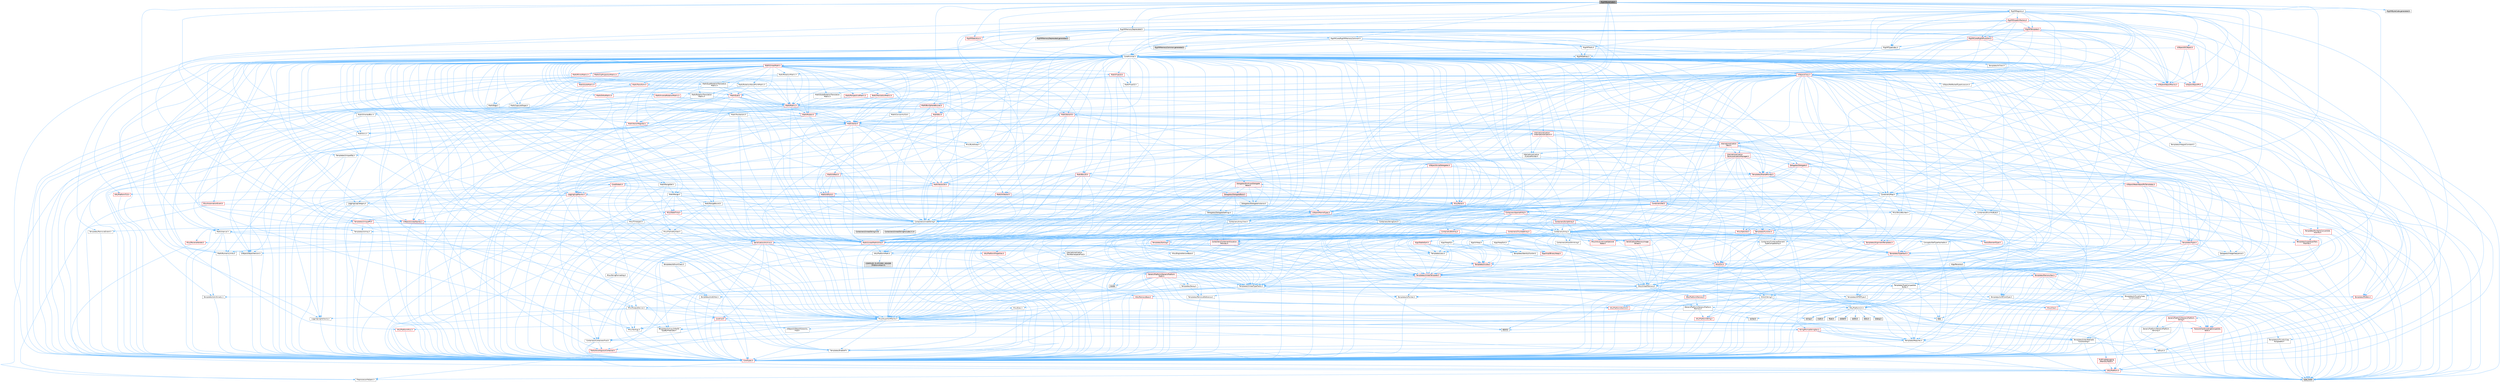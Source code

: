 digraph "RigVMByteCode.h"
{
 // INTERACTIVE_SVG=YES
 // LATEX_PDF_SIZE
  bgcolor="transparent";
  edge [fontname=Helvetica,fontsize=10,labelfontname=Helvetica,labelfontsize=10];
  node [fontname=Helvetica,fontsize=10,shape=box,height=0.2,width=0.4];
  Node1 [id="Node000001",label="RigVMByteCode.h",height=0.2,width=0.4,color="gray40", fillcolor="grey60", style="filled", fontcolor="black",tooltip=" "];
  Node1 -> Node2 [id="edge1_Node000001_Node000002",color="steelblue1",style="solid",tooltip=" "];
  Node2 [id="Node000002",label="Containers/Array.h",height=0.2,width=0.4,color="grey40", fillcolor="white", style="filled",URL="$df/dd0/Array_8h.html",tooltip=" "];
  Node2 -> Node3 [id="edge2_Node000002_Node000003",color="steelblue1",style="solid",tooltip=" "];
  Node3 [id="Node000003",label="CoreTypes.h",height=0.2,width=0.4,color="red", fillcolor="#FFF0F0", style="filled",URL="$dc/dec/CoreTypes_8h.html",tooltip=" "];
  Node3 -> Node4 [id="edge3_Node000003_Node000004",color="steelblue1",style="solid",tooltip=" "];
  Node4 [id="Node000004",label="HAL/Platform.h",height=0.2,width=0.4,color="red", fillcolor="#FFF0F0", style="filled",URL="$d9/dd0/Platform_8h.html",tooltip=" "];
  Node4 -> Node7 [id="edge4_Node000004_Node000007",color="steelblue1",style="solid",tooltip=" "];
  Node7 [id="Node000007",label="type_traits",height=0.2,width=0.4,color="grey60", fillcolor="#E0E0E0", style="filled",tooltip=" "];
  Node4 -> Node8 [id="edge5_Node000004_Node000008",color="steelblue1",style="solid",tooltip=" "];
  Node8 [id="Node000008",label="PreprocessorHelpers.h",height=0.2,width=0.4,color="grey40", fillcolor="white", style="filled",URL="$db/ddb/PreprocessorHelpers_8h.html",tooltip=" "];
  Node2 -> Node17 [id="edge6_Node000002_Node000017",color="steelblue1",style="solid",tooltip=" "];
  Node17 [id="Node000017",label="Misc/AssertionMacros.h",height=0.2,width=0.4,color="grey40", fillcolor="white", style="filled",URL="$d0/dfa/AssertionMacros_8h.html",tooltip=" "];
  Node17 -> Node3 [id="edge7_Node000017_Node000003",color="steelblue1",style="solid",tooltip=" "];
  Node17 -> Node4 [id="edge8_Node000017_Node000004",color="steelblue1",style="solid",tooltip=" "];
  Node17 -> Node18 [id="edge9_Node000017_Node000018",color="steelblue1",style="solid",tooltip=" "];
  Node18 [id="Node000018",label="HAL/PlatformMisc.h",height=0.2,width=0.4,color="red", fillcolor="#FFF0F0", style="filled",URL="$d0/df5/PlatformMisc_8h.html",tooltip=" "];
  Node18 -> Node3 [id="edge10_Node000018_Node000003",color="steelblue1",style="solid",tooltip=" "];
  Node17 -> Node8 [id="edge11_Node000017_Node000008",color="steelblue1",style="solid",tooltip=" "];
  Node17 -> Node54 [id="edge12_Node000017_Node000054",color="steelblue1",style="solid",tooltip=" "];
  Node54 [id="Node000054",label="Templates/EnableIf.h",height=0.2,width=0.4,color="grey40", fillcolor="white", style="filled",URL="$d7/d60/EnableIf_8h.html",tooltip=" "];
  Node54 -> Node3 [id="edge13_Node000054_Node000003",color="steelblue1",style="solid",tooltip=" "];
  Node17 -> Node55 [id="edge14_Node000017_Node000055",color="steelblue1",style="solid",tooltip=" "];
  Node55 [id="Node000055",label="Templates/IsArrayOrRefOf\lTypeByPredicate.h",height=0.2,width=0.4,color="grey40", fillcolor="white", style="filled",URL="$d6/da1/IsArrayOrRefOfTypeByPredicate_8h.html",tooltip=" "];
  Node55 -> Node3 [id="edge15_Node000055_Node000003",color="steelblue1",style="solid",tooltip=" "];
  Node17 -> Node56 [id="edge16_Node000017_Node000056",color="steelblue1",style="solid",tooltip=" "];
  Node56 [id="Node000056",label="Templates/IsValidVariadic\lFunctionArg.h",height=0.2,width=0.4,color="grey40", fillcolor="white", style="filled",URL="$d0/dc8/IsValidVariadicFunctionArg_8h.html",tooltip=" "];
  Node56 -> Node3 [id="edge17_Node000056_Node000003",color="steelblue1",style="solid",tooltip=" "];
  Node56 -> Node57 [id="edge18_Node000056_Node000057",color="steelblue1",style="solid",tooltip=" "];
  Node57 [id="Node000057",label="IsEnum.h",height=0.2,width=0.4,color="grey40", fillcolor="white", style="filled",URL="$d4/de5/IsEnum_8h.html",tooltip=" "];
  Node56 -> Node7 [id="edge19_Node000056_Node000007",color="steelblue1",style="solid",tooltip=" "];
  Node17 -> Node58 [id="edge20_Node000017_Node000058",color="steelblue1",style="solid",tooltip=" "];
  Node58 [id="Node000058",label="Traits/IsCharEncodingCompatible\lWith.h",height=0.2,width=0.4,color="red", fillcolor="#FFF0F0", style="filled",URL="$df/dd1/IsCharEncodingCompatibleWith_8h.html",tooltip=" "];
  Node58 -> Node7 [id="edge21_Node000058_Node000007",color="steelblue1",style="solid",tooltip=" "];
  Node17 -> Node60 [id="edge22_Node000017_Node000060",color="steelblue1",style="solid",tooltip=" "];
  Node60 [id="Node000060",label="Misc/VarArgs.h",height=0.2,width=0.4,color="grey40", fillcolor="white", style="filled",URL="$d5/d6f/VarArgs_8h.html",tooltip=" "];
  Node60 -> Node3 [id="edge23_Node000060_Node000003",color="steelblue1",style="solid",tooltip=" "];
  Node17 -> Node61 [id="edge24_Node000017_Node000061",color="steelblue1",style="solid",tooltip=" "];
  Node61 [id="Node000061",label="String/FormatStringSan.h",height=0.2,width=0.4,color="red", fillcolor="#FFF0F0", style="filled",URL="$d3/d8b/FormatStringSan_8h.html",tooltip=" "];
  Node61 -> Node7 [id="edge25_Node000061_Node000007",color="steelblue1",style="solid",tooltip=" "];
  Node61 -> Node3 [id="edge26_Node000061_Node000003",color="steelblue1",style="solid",tooltip=" "];
  Node61 -> Node62 [id="edge27_Node000061_Node000062",color="steelblue1",style="solid",tooltip=" "];
  Node62 [id="Node000062",label="Templates/Requires.h",height=0.2,width=0.4,color="grey40", fillcolor="white", style="filled",URL="$dc/d96/Requires_8h.html",tooltip=" "];
  Node62 -> Node54 [id="edge28_Node000062_Node000054",color="steelblue1",style="solid",tooltip=" "];
  Node62 -> Node7 [id="edge29_Node000062_Node000007",color="steelblue1",style="solid",tooltip=" "];
  Node61 -> Node56 [id="edge30_Node000061_Node000056",color="steelblue1",style="solid",tooltip=" "];
  Node61 -> Node26 [id="edge31_Node000061_Node000026",color="steelblue1",style="solid",tooltip=" "];
  Node26 [id="Node000026",label="Containers/ContainersFwd.h",height=0.2,width=0.4,color="grey40", fillcolor="white", style="filled",URL="$d4/d0a/ContainersFwd_8h.html",tooltip=" "];
  Node26 -> Node4 [id="edge32_Node000026_Node000004",color="steelblue1",style="solid",tooltip=" "];
  Node26 -> Node3 [id="edge33_Node000026_Node000003",color="steelblue1",style="solid",tooltip=" "];
  Node26 -> Node23 [id="edge34_Node000026_Node000023",color="steelblue1",style="solid",tooltip=" "];
  Node23 [id="Node000023",label="Traits/IsContiguousContainer.h",height=0.2,width=0.4,color="red", fillcolor="#FFF0F0", style="filled",URL="$d5/d3c/IsContiguousContainer_8h.html",tooltip=" "];
  Node23 -> Node3 [id="edge35_Node000023_Node000003",color="steelblue1",style="solid",tooltip=" "];
  Node17 -> Node67 [id="edge36_Node000017_Node000067",color="steelblue1",style="solid",tooltip=" "];
  Node67 [id="Node000067",label="atomic",height=0.2,width=0.4,color="grey60", fillcolor="#E0E0E0", style="filled",tooltip=" "];
  Node2 -> Node68 [id="edge37_Node000002_Node000068",color="steelblue1",style="solid",tooltip=" "];
  Node68 [id="Node000068",label="Misc/IntrusiveUnsetOptional\lState.h",height=0.2,width=0.4,color="red", fillcolor="#FFF0F0", style="filled",URL="$d2/d0a/IntrusiveUnsetOptionalState_8h.html",tooltip=" "];
  Node2 -> Node70 [id="edge38_Node000002_Node000070",color="steelblue1",style="solid",tooltip=" "];
  Node70 [id="Node000070",label="Misc/ReverseIterate.h",height=0.2,width=0.4,color="red", fillcolor="#FFF0F0", style="filled",URL="$db/de3/ReverseIterate_8h.html",tooltip=" "];
  Node70 -> Node4 [id="edge39_Node000070_Node000004",color="steelblue1",style="solid",tooltip=" "];
  Node2 -> Node72 [id="edge40_Node000002_Node000072",color="steelblue1",style="solid",tooltip=" "];
  Node72 [id="Node000072",label="HAL/UnrealMemory.h",height=0.2,width=0.4,color="grey40", fillcolor="white", style="filled",URL="$d9/d96/UnrealMemory_8h.html",tooltip=" "];
  Node72 -> Node3 [id="edge41_Node000072_Node000003",color="steelblue1",style="solid",tooltip=" "];
  Node72 -> Node73 [id="edge42_Node000072_Node000073",color="steelblue1",style="solid",tooltip=" "];
  Node73 [id="Node000073",label="GenericPlatform/GenericPlatform\lMemory.h",height=0.2,width=0.4,color="grey40", fillcolor="white", style="filled",URL="$dd/d22/GenericPlatformMemory_8h.html",tooltip=" "];
  Node73 -> Node25 [id="edge43_Node000073_Node000025",color="steelblue1",style="solid",tooltip=" "];
  Node25 [id="Node000025",label="CoreFwd.h",height=0.2,width=0.4,color="red", fillcolor="#FFF0F0", style="filled",URL="$d1/d1e/CoreFwd_8h.html",tooltip=" "];
  Node25 -> Node3 [id="edge44_Node000025_Node000003",color="steelblue1",style="solid",tooltip=" "];
  Node25 -> Node26 [id="edge45_Node000025_Node000026",color="steelblue1",style="solid",tooltip=" "];
  Node25 -> Node28 [id="edge46_Node000025_Node000028",color="steelblue1",style="solid",tooltip=" "];
  Node28 [id="Node000028",label="UObject/UObjectHierarchy\lFwd.h",height=0.2,width=0.4,color="grey40", fillcolor="white", style="filled",URL="$d3/d13/UObjectHierarchyFwd_8h.html",tooltip=" "];
  Node73 -> Node3 [id="edge47_Node000073_Node000003",color="steelblue1",style="solid",tooltip=" "];
  Node73 -> Node74 [id="edge48_Node000073_Node000074",color="steelblue1",style="solid",tooltip=" "];
  Node74 [id="Node000074",label="HAL/PlatformString.h",height=0.2,width=0.4,color="red", fillcolor="#FFF0F0", style="filled",URL="$db/db5/PlatformString_8h.html",tooltip=" "];
  Node74 -> Node3 [id="edge49_Node000074_Node000003",color="steelblue1",style="solid",tooltip=" "];
  Node73 -> Node39 [id="edge50_Node000073_Node000039",color="steelblue1",style="solid",tooltip=" "];
  Node39 [id="Node000039",label="string.h",height=0.2,width=0.4,color="grey60", fillcolor="#E0E0E0", style="filled",tooltip=" "];
  Node73 -> Node32 [id="edge51_Node000073_Node000032",color="steelblue1",style="solid",tooltip=" "];
  Node32 [id="Node000032",label="wchar.h",height=0.2,width=0.4,color="grey60", fillcolor="#E0E0E0", style="filled",tooltip=" "];
  Node72 -> Node76 [id="edge52_Node000072_Node000076",color="steelblue1",style="solid",tooltip=" "];
  Node76 [id="Node000076",label="HAL/MemoryBase.h",height=0.2,width=0.4,color="red", fillcolor="#FFF0F0", style="filled",URL="$d6/d9f/MemoryBase_8h.html",tooltip=" "];
  Node76 -> Node3 [id="edge53_Node000076_Node000003",color="steelblue1",style="solid",tooltip=" "];
  Node76 -> Node47 [id="edge54_Node000076_Node000047",color="steelblue1",style="solid",tooltip=" "];
  Node47 [id="Node000047",label="HAL/PlatformAtomics.h",height=0.2,width=0.4,color="red", fillcolor="#FFF0F0", style="filled",URL="$d3/d36/PlatformAtomics_8h.html",tooltip=" "];
  Node47 -> Node3 [id="edge55_Node000047_Node000003",color="steelblue1",style="solid",tooltip=" "];
  Node76 -> Node30 [id="edge56_Node000076_Node000030",color="steelblue1",style="solid",tooltip=" "];
  Node30 [id="Node000030",label="HAL/PlatformCrt.h",height=0.2,width=0.4,color="grey40", fillcolor="white", style="filled",URL="$d8/d75/PlatformCrt_8h.html",tooltip=" "];
  Node30 -> Node31 [id="edge57_Node000030_Node000031",color="steelblue1",style="solid",tooltip=" "];
  Node31 [id="Node000031",label="new",height=0.2,width=0.4,color="grey60", fillcolor="#E0E0E0", style="filled",tooltip=" "];
  Node30 -> Node32 [id="edge58_Node000030_Node000032",color="steelblue1",style="solid",tooltip=" "];
  Node30 -> Node33 [id="edge59_Node000030_Node000033",color="steelblue1",style="solid",tooltip=" "];
  Node33 [id="Node000033",label="stddef.h",height=0.2,width=0.4,color="grey60", fillcolor="#E0E0E0", style="filled",tooltip=" "];
  Node30 -> Node34 [id="edge60_Node000030_Node000034",color="steelblue1",style="solid",tooltip=" "];
  Node34 [id="Node000034",label="stdlib.h",height=0.2,width=0.4,color="grey60", fillcolor="#E0E0E0", style="filled",tooltip=" "];
  Node30 -> Node35 [id="edge61_Node000030_Node000035",color="steelblue1",style="solid",tooltip=" "];
  Node35 [id="Node000035",label="stdio.h",height=0.2,width=0.4,color="grey60", fillcolor="#E0E0E0", style="filled",tooltip=" "];
  Node30 -> Node36 [id="edge62_Node000030_Node000036",color="steelblue1",style="solid",tooltip=" "];
  Node36 [id="Node000036",label="stdarg.h",height=0.2,width=0.4,color="grey60", fillcolor="#E0E0E0", style="filled",tooltip=" "];
  Node30 -> Node37 [id="edge63_Node000030_Node000037",color="steelblue1",style="solid",tooltip=" "];
  Node37 [id="Node000037",label="math.h",height=0.2,width=0.4,color="grey60", fillcolor="#E0E0E0", style="filled",tooltip=" "];
  Node30 -> Node38 [id="edge64_Node000030_Node000038",color="steelblue1",style="solid",tooltip=" "];
  Node38 [id="Node000038",label="float.h",height=0.2,width=0.4,color="grey60", fillcolor="#E0E0E0", style="filled",tooltip=" "];
  Node30 -> Node39 [id="edge65_Node000030_Node000039",color="steelblue1",style="solid",tooltip=" "];
  Node76 -> Node77 [id="edge66_Node000076_Node000077",color="steelblue1",style="solid",tooltip=" "];
  Node77 [id="Node000077",label="Misc/Exec.h",height=0.2,width=0.4,color="grey40", fillcolor="white", style="filled",URL="$de/ddb/Exec_8h.html",tooltip=" "];
  Node77 -> Node3 [id="edge67_Node000077_Node000003",color="steelblue1",style="solid",tooltip=" "];
  Node77 -> Node17 [id="edge68_Node000077_Node000017",color="steelblue1",style="solid",tooltip=" "];
  Node76 -> Node78 [id="edge69_Node000076_Node000078",color="steelblue1",style="solid",tooltip=" "];
  Node78 [id="Node000078",label="Misc/OutputDevice.h",height=0.2,width=0.4,color="grey40", fillcolor="white", style="filled",URL="$d7/d32/OutputDevice_8h.html",tooltip=" "];
  Node78 -> Node25 [id="edge70_Node000078_Node000025",color="steelblue1",style="solid",tooltip=" "];
  Node78 -> Node3 [id="edge71_Node000078_Node000003",color="steelblue1",style="solid",tooltip=" "];
  Node78 -> Node79 [id="edge72_Node000078_Node000079",color="steelblue1",style="solid",tooltip=" "];
  Node79 [id="Node000079",label="Logging/LogVerbosity.h",height=0.2,width=0.4,color="grey40", fillcolor="white", style="filled",URL="$d2/d8f/LogVerbosity_8h.html",tooltip=" "];
  Node79 -> Node3 [id="edge73_Node000079_Node000003",color="steelblue1",style="solid",tooltip=" "];
  Node78 -> Node60 [id="edge74_Node000078_Node000060",color="steelblue1",style="solid",tooltip=" "];
  Node78 -> Node55 [id="edge75_Node000078_Node000055",color="steelblue1",style="solid",tooltip=" "];
  Node78 -> Node56 [id="edge76_Node000078_Node000056",color="steelblue1",style="solid",tooltip=" "];
  Node78 -> Node58 [id="edge77_Node000078_Node000058",color="steelblue1",style="solid",tooltip=" "];
  Node72 -> Node89 [id="edge78_Node000072_Node000089",color="steelblue1",style="solid",tooltip=" "];
  Node89 [id="Node000089",label="HAL/PlatformMemory.h",height=0.2,width=0.4,color="red", fillcolor="#FFF0F0", style="filled",URL="$de/d68/PlatformMemory_8h.html",tooltip=" "];
  Node89 -> Node3 [id="edge79_Node000089_Node000003",color="steelblue1",style="solid",tooltip=" "];
  Node89 -> Node73 [id="edge80_Node000089_Node000073",color="steelblue1",style="solid",tooltip=" "];
  Node72 -> Node91 [id="edge81_Node000072_Node000091",color="steelblue1",style="solid",tooltip=" "];
  Node91 [id="Node000091",label="ProfilingDebugging\l/MemoryTrace.h",height=0.2,width=0.4,color="red", fillcolor="#FFF0F0", style="filled",URL="$da/dd7/MemoryTrace_8h.html",tooltip=" "];
  Node91 -> Node4 [id="edge82_Node000091_Node000004",color="steelblue1",style="solid",tooltip=" "];
  Node72 -> Node92 [id="edge83_Node000072_Node000092",color="steelblue1",style="solid",tooltip=" "];
  Node92 [id="Node000092",label="Templates/IsPointer.h",height=0.2,width=0.4,color="grey40", fillcolor="white", style="filled",URL="$d7/d05/IsPointer_8h.html",tooltip=" "];
  Node92 -> Node3 [id="edge84_Node000092_Node000003",color="steelblue1",style="solid",tooltip=" "];
  Node2 -> Node93 [id="edge85_Node000002_Node000093",color="steelblue1",style="solid",tooltip=" "];
  Node93 [id="Node000093",label="Templates/UnrealTypeTraits.h",height=0.2,width=0.4,color="grey40", fillcolor="white", style="filled",URL="$d2/d2d/UnrealTypeTraits_8h.html",tooltip=" "];
  Node93 -> Node3 [id="edge86_Node000093_Node000003",color="steelblue1",style="solid",tooltip=" "];
  Node93 -> Node92 [id="edge87_Node000093_Node000092",color="steelblue1",style="solid",tooltip=" "];
  Node93 -> Node17 [id="edge88_Node000093_Node000017",color="steelblue1",style="solid",tooltip=" "];
  Node93 -> Node85 [id="edge89_Node000093_Node000085",color="steelblue1",style="solid",tooltip=" "];
  Node85 [id="Node000085",label="Templates/AndOrNot.h",height=0.2,width=0.4,color="grey40", fillcolor="white", style="filled",URL="$db/d0a/AndOrNot_8h.html",tooltip=" "];
  Node85 -> Node3 [id="edge90_Node000085_Node000003",color="steelblue1",style="solid",tooltip=" "];
  Node93 -> Node54 [id="edge91_Node000093_Node000054",color="steelblue1",style="solid",tooltip=" "];
  Node93 -> Node94 [id="edge92_Node000093_Node000094",color="steelblue1",style="solid",tooltip=" "];
  Node94 [id="Node000094",label="Templates/IsArithmetic.h",height=0.2,width=0.4,color="grey40", fillcolor="white", style="filled",URL="$d2/d5d/IsArithmetic_8h.html",tooltip=" "];
  Node94 -> Node3 [id="edge93_Node000094_Node000003",color="steelblue1",style="solid",tooltip=" "];
  Node93 -> Node57 [id="edge94_Node000093_Node000057",color="steelblue1",style="solid",tooltip=" "];
  Node93 -> Node95 [id="edge95_Node000093_Node000095",color="steelblue1",style="solid",tooltip=" "];
  Node95 [id="Node000095",label="Templates/Models.h",height=0.2,width=0.4,color="red", fillcolor="#FFF0F0", style="filled",URL="$d3/d0c/Models_8h.html",tooltip=" "];
  Node93 -> Node96 [id="edge96_Node000093_Node000096",color="steelblue1",style="solid",tooltip=" "];
  Node96 [id="Node000096",label="Templates/IsPODType.h",height=0.2,width=0.4,color="grey40", fillcolor="white", style="filled",URL="$d7/db1/IsPODType_8h.html",tooltip=" "];
  Node96 -> Node3 [id="edge97_Node000096_Node000003",color="steelblue1",style="solid",tooltip=" "];
  Node93 -> Node97 [id="edge98_Node000093_Node000097",color="steelblue1",style="solid",tooltip=" "];
  Node97 [id="Node000097",label="Templates/IsUECoreType.h",height=0.2,width=0.4,color="grey40", fillcolor="white", style="filled",URL="$d1/db8/IsUECoreType_8h.html",tooltip=" "];
  Node97 -> Node3 [id="edge99_Node000097_Node000003",color="steelblue1",style="solid",tooltip=" "];
  Node97 -> Node7 [id="edge100_Node000097_Node000007",color="steelblue1",style="solid",tooltip=" "];
  Node93 -> Node86 [id="edge101_Node000093_Node000086",color="steelblue1",style="solid",tooltip=" "];
  Node86 [id="Node000086",label="Templates/IsTriviallyCopy\lConstructible.h",height=0.2,width=0.4,color="grey40", fillcolor="white", style="filled",URL="$d3/d78/IsTriviallyCopyConstructible_8h.html",tooltip=" "];
  Node86 -> Node3 [id="edge102_Node000086_Node000003",color="steelblue1",style="solid",tooltip=" "];
  Node86 -> Node7 [id="edge103_Node000086_Node000007",color="steelblue1",style="solid",tooltip=" "];
  Node2 -> Node98 [id="edge104_Node000002_Node000098",color="steelblue1",style="solid",tooltip=" "];
  Node98 [id="Node000098",label="Templates/UnrealTemplate.h",height=0.2,width=0.4,color="red", fillcolor="#FFF0F0", style="filled",URL="$d4/d24/UnrealTemplate_8h.html",tooltip=" "];
  Node98 -> Node3 [id="edge105_Node000098_Node000003",color="steelblue1",style="solid",tooltip=" "];
  Node98 -> Node92 [id="edge106_Node000098_Node000092",color="steelblue1",style="solid",tooltip=" "];
  Node98 -> Node72 [id="edge107_Node000098_Node000072",color="steelblue1",style="solid",tooltip=" "];
  Node98 -> Node93 [id="edge108_Node000098_Node000093",color="steelblue1",style="solid",tooltip=" "];
  Node98 -> Node101 [id="edge109_Node000098_Node000101",color="steelblue1",style="solid",tooltip=" "];
  Node101 [id="Node000101",label="Templates/RemoveReference.h",height=0.2,width=0.4,color="grey40", fillcolor="white", style="filled",URL="$da/dbe/RemoveReference_8h.html",tooltip=" "];
  Node101 -> Node3 [id="edge110_Node000101_Node000003",color="steelblue1",style="solid",tooltip=" "];
  Node98 -> Node62 [id="edge111_Node000098_Node000062",color="steelblue1",style="solid",tooltip=" "];
  Node98 -> Node102 [id="edge112_Node000098_Node000102",color="steelblue1",style="solid",tooltip=" "];
  Node102 [id="Node000102",label="Templates/TypeCompatible\lBytes.h",height=0.2,width=0.4,color="grey40", fillcolor="white", style="filled",URL="$df/d0a/TypeCompatibleBytes_8h.html",tooltip=" "];
  Node102 -> Node3 [id="edge113_Node000102_Node000003",color="steelblue1",style="solid",tooltip=" "];
  Node102 -> Node39 [id="edge114_Node000102_Node000039",color="steelblue1",style="solid",tooltip=" "];
  Node102 -> Node31 [id="edge115_Node000102_Node000031",color="steelblue1",style="solid",tooltip=" "];
  Node102 -> Node7 [id="edge116_Node000102_Node000007",color="steelblue1",style="solid",tooltip=" "];
  Node98 -> Node23 [id="edge117_Node000098_Node000023",color="steelblue1",style="solid",tooltip=" "];
  Node98 -> Node7 [id="edge118_Node000098_Node000007",color="steelblue1",style="solid",tooltip=" "];
  Node2 -> Node104 [id="edge119_Node000002_Node000104",color="steelblue1",style="solid",tooltip=" "];
  Node104 [id="Node000104",label="Containers/AllowShrinking.h",height=0.2,width=0.4,color="grey40", fillcolor="white", style="filled",URL="$d7/d1a/AllowShrinking_8h.html",tooltip=" "];
  Node104 -> Node3 [id="edge120_Node000104_Node000003",color="steelblue1",style="solid",tooltip=" "];
  Node2 -> Node105 [id="edge121_Node000002_Node000105",color="steelblue1",style="solid",tooltip=" "];
  Node105 [id="Node000105",label="Containers/ContainerAllocation\lPolicies.h",height=0.2,width=0.4,color="red", fillcolor="#FFF0F0", style="filled",URL="$d7/dff/ContainerAllocationPolicies_8h.html",tooltip=" "];
  Node105 -> Node3 [id="edge122_Node000105_Node000003",color="steelblue1",style="solid",tooltip=" "];
  Node105 -> Node105 [id="edge123_Node000105_Node000105",color="steelblue1",style="solid",tooltip=" "];
  Node105 -> Node107 [id="edge124_Node000105_Node000107",color="steelblue1",style="solid",tooltip=" "];
  Node107 [id="Node000107",label="HAL/PlatformMath.h",height=0.2,width=0.4,color="grey40", fillcolor="white", style="filled",URL="$dc/d53/PlatformMath_8h.html",tooltip=" "];
  Node107 -> Node3 [id="edge125_Node000107_Node000003",color="steelblue1",style="solid",tooltip=" "];
  Node107 -> Node108 [id="edge126_Node000107_Node000108",color="steelblue1",style="solid",tooltip=" "];
  Node108 [id="Node000108",label="GenericPlatform/GenericPlatform\lMath.h",height=0.2,width=0.4,color="red", fillcolor="#FFF0F0", style="filled",URL="$d5/d79/GenericPlatformMath_8h.html",tooltip=" "];
  Node108 -> Node3 [id="edge127_Node000108_Node000003",color="steelblue1",style="solid",tooltip=" "];
  Node108 -> Node26 [id="edge128_Node000108_Node000026",color="steelblue1",style="solid",tooltip=" "];
  Node108 -> Node30 [id="edge129_Node000108_Node000030",color="steelblue1",style="solid",tooltip=" "];
  Node108 -> Node85 [id="edge130_Node000108_Node000085",color="steelblue1",style="solid",tooltip=" "];
  Node108 -> Node109 [id="edge131_Node000108_Node000109",color="steelblue1",style="solid",tooltip=" "];
  Node109 [id="Node000109",label="Templates/Decay.h",height=0.2,width=0.4,color="grey40", fillcolor="white", style="filled",URL="$dd/d0f/Decay_8h.html",tooltip=" "];
  Node109 -> Node3 [id="edge132_Node000109_Node000003",color="steelblue1",style="solid",tooltip=" "];
  Node109 -> Node101 [id="edge133_Node000109_Node000101",color="steelblue1",style="solid",tooltip=" "];
  Node109 -> Node7 [id="edge134_Node000109_Node000007",color="steelblue1",style="solid",tooltip=" "];
  Node108 -> Node93 [id="edge135_Node000108_Node000093",color="steelblue1",style="solid",tooltip=" "];
  Node108 -> Node62 [id="edge136_Node000108_Node000062",color="steelblue1",style="solid",tooltip=" "];
  Node108 -> Node102 [id="edge137_Node000108_Node000102",color="steelblue1",style="solid",tooltip=" "];
  Node108 -> Node113 [id="edge138_Node000108_Node000113",color="steelblue1",style="solid",tooltip=" "];
  Node113 [id="Node000113",label="limits",height=0.2,width=0.4,color="grey60", fillcolor="#E0E0E0", style="filled",tooltip=" "];
  Node108 -> Node7 [id="edge139_Node000108_Node000007",color="steelblue1",style="solid",tooltip=" "];
  Node107 -> Node114 [id="edge140_Node000107_Node000114",color="steelblue1",style="solid",tooltip=" "];
  Node114 [id="Node000114",label="COMPILED_PLATFORM_HEADER\l(PlatformMath.h)",height=0.2,width=0.4,color="grey60", fillcolor="#E0E0E0", style="filled",tooltip=" "];
  Node105 -> Node72 [id="edge141_Node000105_Node000072",color="steelblue1",style="solid",tooltip=" "];
  Node105 -> Node40 [id="edge142_Node000105_Node000040",color="steelblue1",style="solid",tooltip=" "];
  Node40 [id="Node000040",label="Math/NumericLimits.h",height=0.2,width=0.4,color="grey40", fillcolor="white", style="filled",URL="$df/d1b/NumericLimits_8h.html",tooltip=" "];
  Node40 -> Node3 [id="edge143_Node000040_Node000003",color="steelblue1",style="solid",tooltip=" "];
  Node105 -> Node17 [id="edge144_Node000105_Node000017",color="steelblue1",style="solid",tooltip=" "];
  Node105 -> Node116 [id="edge145_Node000105_Node000116",color="steelblue1",style="solid",tooltip=" "];
  Node116 [id="Node000116",label="Templates/MemoryOps.h",height=0.2,width=0.4,color="red", fillcolor="#FFF0F0", style="filled",URL="$db/dea/MemoryOps_8h.html",tooltip=" "];
  Node116 -> Node3 [id="edge146_Node000116_Node000003",color="steelblue1",style="solid",tooltip=" "];
  Node116 -> Node72 [id="edge147_Node000116_Node000072",color="steelblue1",style="solid",tooltip=" "];
  Node116 -> Node87 [id="edge148_Node000116_Node000087",color="steelblue1",style="solid",tooltip=" "];
  Node87 [id="Node000087",label="Templates/IsTriviallyCopy\lAssignable.h",height=0.2,width=0.4,color="grey40", fillcolor="white", style="filled",URL="$d2/df2/IsTriviallyCopyAssignable_8h.html",tooltip=" "];
  Node87 -> Node3 [id="edge149_Node000087_Node000003",color="steelblue1",style="solid",tooltip=" "];
  Node87 -> Node7 [id="edge150_Node000087_Node000007",color="steelblue1",style="solid",tooltip=" "];
  Node116 -> Node86 [id="edge151_Node000116_Node000086",color="steelblue1",style="solid",tooltip=" "];
  Node116 -> Node62 [id="edge152_Node000116_Node000062",color="steelblue1",style="solid",tooltip=" "];
  Node116 -> Node93 [id="edge153_Node000116_Node000093",color="steelblue1",style="solid",tooltip=" "];
  Node116 -> Node31 [id="edge154_Node000116_Node000031",color="steelblue1",style="solid",tooltip=" "];
  Node116 -> Node7 [id="edge155_Node000116_Node000007",color="steelblue1",style="solid",tooltip=" "];
  Node105 -> Node102 [id="edge156_Node000105_Node000102",color="steelblue1",style="solid",tooltip=" "];
  Node105 -> Node7 [id="edge157_Node000105_Node000007",color="steelblue1",style="solid",tooltip=" "];
  Node2 -> Node117 [id="edge158_Node000002_Node000117",color="steelblue1",style="solid",tooltip=" "];
  Node117 [id="Node000117",label="Containers/ContainerElement\lTypeCompatibility.h",height=0.2,width=0.4,color="grey40", fillcolor="white", style="filled",URL="$df/ddf/ContainerElementTypeCompatibility_8h.html",tooltip=" "];
  Node117 -> Node3 [id="edge159_Node000117_Node000003",color="steelblue1",style="solid",tooltip=" "];
  Node117 -> Node93 [id="edge160_Node000117_Node000093",color="steelblue1",style="solid",tooltip=" "];
  Node2 -> Node118 [id="edge161_Node000002_Node000118",color="steelblue1",style="solid",tooltip=" "];
  Node118 [id="Node000118",label="Serialization/Archive.h",height=0.2,width=0.4,color="red", fillcolor="#FFF0F0", style="filled",URL="$d7/d3b/Archive_8h.html",tooltip=" "];
  Node118 -> Node25 [id="edge162_Node000118_Node000025",color="steelblue1",style="solid",tooltip=" "];
  Node118 -> Node3 [id="edge163_Node000118_Node000003",color="steelblue1",style="solid",tooltip=" "];
  Node118 -> Node119 [id="edge164_Node000118_Node000119",color="steelblue1",style="solid",tooltip=" "];
  Node119 [id="Node000119",label="HAL/PlatformProperties.h",height=0.2,width=0.4,color="red", fillcolor="#FFF0F0", style="filled",URL="$d9/db0/PlatformProperties_8h.html",tooltip=" "];
  Node119 -> Node3 [id="edge165_Node000119_Node000003",color="steelblue1",style="solid",tooltip=" "];
  Node118 -> Node122 [id="edge166_Node000118_Node000122",color="steelblue1",style="solid",tooltip=" "];
  Node122 [id="Node000122",label="Internationalization\l/TextNamespaceFwd.h",height=0.2,width=0.4,color="grey40", fillcolor="white", style="filled",URL="$d8/d97/TextNamespaceFwd_8h.html",tooltip=" "];
  Node122 -> Node3 [id="edge167_Node000122_Node000003",color="steelblue1",style="solid",tooltip=" "];
  Node118 -> Node17 [id="edge168_Node000118_Node000017",color="steelblue1",style="solid",tooltip=" "];
  Node118 -> Node123 [id="edge169_Node000118_Node000123",color="steelblue1",style="solid",tooltip=" "];
  Node123 [id="Node000123",label="Misc/EngineVersionBase.h",height=0.2,width=0.4,color="grey40", fillcolor="white", style="filled",URL="$d5/d2b/EngineVersionBase_8h.html",tooltip=" "];
  Node123 -> Node3 [id="edge170_Node000123_Node000003",color="steelblue1",style="solid",tooltip=" "];
  Node118 -> Node60 [id="edge171_Node000118_Node000060",color="steelblue1",style="solid",tooltip=" "];
  Node118 -> Node54 [id="edge172_Node000118_Node000054",color="steelblue1",style="solid",tooltip=" "];
  Node118 -> Node55 [id="edge173_Node000118_Node000055",color="steelblue1",style="solid",tooltip=" "];
  Node118 -> Node126 [id="edge174_Node000118_Node000126",color="steelblue1",style="solid",tooltip=" "];
  Node126 [id="Node000126",label="Templates/IsEnumClass.h",height=0.2,width=0.4,color="grey40", fillcolor="white", style="filled",URL="$d7/d15/IsEnumClass_8h.html",tooltip=" "];
  Node126 -> Node3 [id="edge175_Node000126_Node000003",color="steelblue1",style="solid",tooltip=" "];
  Node126 -> Node85 [id="edge176_Node000126_Node000085",color="steelblue1",style="solid",tooltip=" "];
  Node118 -> Node56 [id="edge177_Node000118_Node000056",color="steelblue1",style="solid",tooltip=" "];
  Node118 -> Node98 [id="edge178_Node000118_Node000098",color="steelblue1",style="solid",tooltip=" "];
  Node118 -> Node58 [id="edge179_Node000118_Node000058",color="steelblue1",style="solid",tooltip=" "];
  Node118 -> Node127 [id="edge180_Node000118_Node000127",color="steelblue1",style="solid",tooltip=" "];
  Node127 [id="Node000127",label="UObject/ObjectVersion.h",height=0.2,width=0.4,color="grey40", fillcolor="white", style="filled",URL="$da/d63/ObjectVersion_8h.html",tooltip=" "];
  Node127 -> Node3 [id="edge181_Node000127_Node000003",color="steelblue1",style="solid",tooltip=" "];
  Node2 -> Node128 [id="edge182_Node000002_Node000128",color="steelblue1",style="solid",tooltip=" "];
  Node128 [id="Node000128",label="Serialization/MemoryImage\lWriter.h",height=0.2,width=0.4,color="red", fillcolor="#FFF0F0", style="filled",URL="$d0/d08/MemoryImageWriter_8h.html",tooltip=" "];
  Node128 -> Node3 [id="edge183_Node000128_Node000003",color="steelblue1",style="solid",tooltip=" "];
  Node2 -> Node142 [id="edge184_Node000002_Node000142",color="steelblue1",style="solid",tooltip=" "];
  Node142 [id="Node000142",label="Algo/Heapify.h",height=0.2,width=0.4,color="grey40", fillcolor="white", style="filled",URL="$d0/d2a/Heapify_8h.html",tooltip=" "];
  Node142 -> Node143 [id="edge185_Node000142_Node000143",color="steelblue1",style="solid",tooltip=" "];
  Node143 [id="Node000143",label="Algo/Impl/BinaryHeap.h",height=0.2,width=0.4,color="red", fillcolor="#FFF0F0", style="filled",URL="$d7/da3/Algo_2Impl_2BinaryHeap_8h.html",tooltip=" "];
  Node143 -> Node144 [id="edge186_Node000143_Node000144",color="steelblue1",style="solid",tooltip=" "];
  Node144 [id="Node000144",label="Templates/Invoke.h",height=0.2,width=0.4,color="red", fillcolor="#FFF0F0", style="filled",URL="$d7/deb/Invoke_8h.html",tooltip=" "];
  Node144 -> Node3 [id="edge187_Node000144_Node000003",color="steelblue1",style="solid",tooltip=" "];
  Node144 -> Node98 [id="edge188_Node000144_Node000098",color="steelblue1",style="solid",tooltip=" "];
  Node144 -> Node7 [id="edge189_Node000144_Node000007",color="steelblue1",style="solid",tooltip=" "];
  Node143 -> Node7 [id="edge190_Node000143_Node000007",color="steelblue1",style="solid",tooltip=" "];
  Node142 -> Node148 [id="edge191_Node000142_Node000148",color="steelblue1",style="solid",tooltip=" "];
  Node148 [id="Node000148",label="Templates/IdentityFunctor.h",height=0.2,width=0.4,color="grey40", fillcolor="white", style="filled",URL="$d7/d2e/IdentityFunctor_8h.html",tooltip=" "];
  Node148 -> Node4 [id="edge192_Node000148_Node000004",color="steelblue1",style="solid",tooltip=" "];
  Node142 -> Node144 [id="edge193_Node000142_Node000144",color="steelblue1",style="solid",tooltip=" "];
  Node142 -> Node149 [id="edge194_Node000142_Node000149",color="steelblue1",style="solid",tooltip=" "];
  Node149 [id="Node000149",label="Templates/Less.h",height=0.2,width=0.4,color="grey40", fillcolor="white", style="filled",URL="$de/dc8/Less_8h.html",tooltip=" "];
  Node149 -> Node3 [id="edge195_Node000149_Node000003",color="steelblue1",style="solid",tooltip=" "];
  Node149 -> Node98 [id="edge196_Node000149_Node000098",color="steelblue1",style="solid",tooltip=" "];
  Node142 -> Node98 [id="edge197_Node000142_Node000098",color="steelblue1",style="solid",tooltip=" "];
  Node2 -> Node150 [id="edge198_Node000002_Node000150",color="steelblue1",style="solid",tooltip=" "];
  Node150 [id="Node000150",label="Algo/HeapSort.h",height=0.2,width=0.4,color="grey40", fillcolor="white", style="filled",URL="$d3/d92/HeapSort_8h.html",tooltip=" "];
  Node150 -> Node143 [id="edge199_Node000150_Node000143",color="steelblue1",style="solid",tooltip=" "];
  Node150 -> Node148 [id="edge200_Node000150_Node000148",color="steelblue1",style="solid",tooltip=" "];
  Node150 -> Node149 [id="edge201_Node000150_Node000149",color="steelblue1",style="solid",tooltip=" "];
  Node150 -> Node98 [id="edge202_Node000150_Node000098",color="steelblue1",style="solid",tooltip=" "];
  Node2 -> Node151 [id="edge203_Node000002_Node000151",color="steelblue1",style="solid",tooltip=" "];
  Node151 [id="Node000151",label="Algo/IsHeap.h",height=0.2,width=0.4,color="grey40", fillcolor="white", style="filled",URL="$de/d32/IsHeap_8h.html",tooltip=" "];
  Node151 -> Node143 [id="edge204_Node000151_Node000143",color="steelblue1",style="solid",tooltip=" "];
  Node151 -> Node148 [id="edge205_Node000151_Node000148",color="steelblue1",style="solid",tooltip=" "];
  Node151 -> Node144 [id="edge206_Node000151_Node000144",color="steelblue1",style="solid",tooltip=" "];
  Node151 -> Node149 [id="edge207_Node000151_Node000149",color="steelblue1",style="solid",tooltip=" "];
  Node151 -> Node98 [id="edge208_Node000151_Node000098",color="steelblue1",style="solid",tooltip=" "];
  Node2 -> Node143 [id="edge209_Node000002_Node000143",color="steelblue1",style="solid",tooltip=" "];
  Node2 -> Node152 [id="edge210_Node000002_Node000152",color="steelblue1",style="solid",tooltip=" "];
  Node152 [id="Node000152",label="Algo/StableSort.h",height=0.2,width=0.4,color="red", fillcolor="#FFF0F0", style="filled",URL="$d7/d3c/StableSort_8h.html",tooltip=" "];
  Node152 -> Node148 [id="edge211_Node000152_Node000148",color="steelblue1",style="solid",tooltip=" "];
  Node152 -> Node144 [id="edge212_Node000152_Node000144",color="steelblue1",style="solid",tooltip=" "];
  Node152 -> Node149 [id="edge213_Node000152_Node000149",color="steelblue1",style="solid",tooltip=" "];
  Node152 -> Node98 [id="edge214_Node000152_Node000098",color="steelblue1",style="solid",tooltip=" "];
  Node2 -> Node155 [id="edge215_Node000002_Node000155",color="steelblue1",style="solid",tooltip=" "];
  Node155 [id="Node000155",label="Concepts/GetTypeHashable.h",height=0.2,width=0.4,color="grey40", fillcolor="white", style="filled",URL="$d3/da2/GetTypeHashable_8h.html",tooltip=" "];
  Node155 -> Node3 [id="edge216_Node000155_Node000003",color="steelblue1",style="solid",tooltip=" "];
  Node155 -> Node133 [id="edge217_Node000155_Node000133",color="steelblue1",style="solid",tooltip=" "];
  Node133 [id="Node000133",label="Templates/TypeHash.h",height=0.2,width=0.4,color="red", fillcolor="#FFF0F0", style="filled",URL="$d1/d62/TypeHash_8h.html",tooltip=" "];
  Node133 -> Node3 [id="edge218_Node000133_Node000003",color="steelblue1",style="solid",tooltip=" "];
  Node133 -> Node62 [id="edge219_Node000133_Node000062",color="steelblue1",style="solid",tooltip=" "];
  Node133 -> Node134 [id="edge220_Node000133_Node000134",color="steelblue1",style="solid",tooltip=" "];
  Node134 [id="Node000134",label="Misc/Crc.h",height=0.2,width=0.4,color="red", fillcolor="#FFF0F0", style="filled",URL="$d4/dd2/Crc_8h.html",tooltip=" "];
  Node134 -> Node3 [id="edge221_Node000134_Node000003",color="steelblue1",style="solid",tooltip=" "];
  Node134 -> Node74 [id="edge222_Node000134_Node000074",color="steelblue1",style="solid",tooltip=" "];
  Node134 -> Node17 [id="edge223_Node000134_Node000017",color="steelblue1",style="solid",tooltip=" "];
  Node134 -> Node135 [id="edge224_Node000134_Node000135",color="steelblue1",style="solid",tooltip=" "];
  Node135 [id="Node000135",label="Misc/CString.h",height=0.2,width=0.4,color="grey40", fillcolor="white", style="filled",URL="$d2/d49/CString_8h.html",tooltip=" "];
  Node135 -> Node3 [id="edge225_Node000135_Node000003",color="steelblue1",style="solid",tooltip=" "];
  Node135 -> Node30 [id="edge226_Node000135_Node000030",color="steelblue1",style="solid",tooltip=" "];
  Node135 -> Node74 [id="edge227_Node000135_Node000074",color="steelblue1",style="solid",tooltip=" "];
  Node135 -> Node17 [id="edge228_Node000135_Node000017",color="steelblue1",style="solid",tooltip=" "];
  Node135 -> Node136 [id="edge229_Node000135_Node000136",color="steelblue1",style="solid",tooltip=" "];
  Node136 [id="Node000136",label="Misc/Char.h",height=0.2,width=0.4,color="red", fillcolor="#FFF0F0", style="filled",URL="$d0/d58/Char_8h.html",tooltip=" "];
  Node136 -> Node3 [id="edge230_Node000136_Node000003",color="steelblue1",style="solid",tooltip=" "];
  Node136 -> Node7 [id="edge231_Node000136_Node000007",color="steelblue1",style="solid",tooltip=" "];
  Node135 -> Node60 [id="edge232_Node000135_Node000060",color="steelblue1",style="solid",tooltip=" "];
  Node135 -> Node55 [id="edge233_Node000135_Node000055",color="steelblue1",style="solid",tooltip=" "];
  Node135 -> Node56 [id="edge234_Node000135_Node000056",color="steelblue1",style="solid",tooltip=" "];
  Node135 -> Node58 [id="edge235_Node000135_Node000058",color="steelblue1",style="solid",tooltip=" "];
  Node134 -> Node136 [id="edge236_Node000134_Node000136",color="steelblue1",style="solid",tooltip=" "];
  Node134 -> Node93 [id="edge237_Node000134_Node000093",color="steelblue1",style="solid",tooltip=" "];
  Node133 -> Node7 [id="edge238_Node000133_Node000007",color="steelblue1",style="solid",tooltip=" "];
  Node2 -> Node148 [id="edge239_Node000002_Node000148",color="steelblue1",style="solid",tooltip=" "];
  Node2 -> Node144 [id="edge240_Node000002_Node000144",color="steelblue1",style="solid",tooltip=" "];
  Node2 -> Node149 [id="edge241_Node000002_Node000149",color="steelblue1",style="solid",tooltip=" "];
  Node2 -> Node156 [id="edge242_Node000002_Node000156",color="steelblue1",style="solid",tooltip=" "];
  Node156 [id="Node000156",label="Templates/LosesQualifiers\lFromTo.h",height=0.2,width=0.4,color="red", fillcolor="#FFF0F0", style="filled",URL="$d2/db3/LosesQualifiersFromTo_8h.html",tooltip=" "];
  Node156 -> Node7 [id="edge243_Node000156_Node000007",color="steelblue1",style="solid",tooltip=" "];
  Node2 -> Node62 [id="edge244_Node000002_Node000062",color="steelblue1",style="solid",tooltip=" "];
  Node2 -> Node157 [id="edge245_Node000002_Node000157",color="steelblue1",style="solid",tooltip=" "];
  Node157 [id="Node000157",label="Templates/Sorting.h",height=0.2,width=0.4,color="red", fillcolor="#FFF0F0", style="filled",URL="$d3/d9e/Sorting_8h.html",tooltip=" "];
  Node157 -> Node3 [id="edge246_Node000157_Node000003",color="steelblue1",style="solid",tooltip=" "];
  Node157 -> Node107 [id="edge247_Node000157_Node000107",color="steelblue1",style="solid",tooltip=" "];
  Node157 -> Node149 [id="edge248_Node000157_Node000149",color="steelblue1",style="solid",tooltip=" "];
  Node2 -> Node161 [id="edge249_Node000002_Node000161",color="steelblue1",style="solid",tooltip=" "];
  Node161 [id="Node000161",label="Templates/AlignmentTemplates.h",height=0.2,width=0.4,color="red", fillcolor="#FFF0F0", style="filled",URL="$dd/d32/AlignmentTemplates_8h.html",tooltip=" "];
  Node161 -> Node3 [id="edge250_Node000161_Node000003",color="steelblue1",style="solid",tooltip=" "];
  Node161 -> Node92 [id="edge251_Node000161_Node000092",color="steelblue1",style="solid",tooltip=" "];
  Node2 -> Node21 [id="edge252_Node000002_Node000021",color="steelblue1",style="solid",tooltip=" "];
  Node21 [id="Node000021",label="Traits/ElementType.h",height=0.2,width=0.4,color="red", fillcolor="#FFF0F0", style="filled",URL="$d5/d4f/ElementType_8h.html",tooltip=" "];
  Node21 -> Node4 [id="edge253_Node000021_Node000004",color="steelblue1",style="solid",tooltip=" "];
  Node21 -> Node7 [id="edge254_Node000021_Node000007",color="steelblue1",style="solid",tooltip=" "];
  Node2 -> Node113 [id="edge255_Node000002_Node000113",color="steelblue1",style="solid",tooltip=" "];
  Node2 -> Node7 [id="edge256_Node000002_Node000007",color="steelblue1",style="solid",tooltip=" "];
  Node1 -> Node162 [id="edge257_Node000001_Node000162",color="steelblue1",style="solid",tooltip=" "];
  Node162 [id="Node000162",label="Containers/ArrayView.h",height=0.2,width=0.4,color="grey40", fillcolor="white", style="filled",URL="$d7/df4/ArrayView_8h.html",tooltip=" "];
  Node162 -> Node3 [id="edge258_Node000162_Node000003",color="steelblue1",style="solid",tooltip=" "];
  Node162 -> Node26 [id="edge259_Node000162_Node000026",color="steelblue1",style="solid",tooltip=" "];
  Node162 -> Node17 [id="edge260_Node000162_Node000017",color="steelblue1",style="solid",tooltip=" "];
  Node162 -> Node70 [id="edge261_Node000162_Node000070",color="steelblue1",style="solid",tooltip=" "];
  Node162 -> Node68 [id="edge262_Node000162_Node000068",color="steelblue1",style="solid",tooltip=" "];
  Node162 -> Node144 [id="edge263_Node000162_Node000144",color="steelblue1",style="solid",tooltip=" "];
  Node162 -> Node93 [id="edge264_Node000162_Node000093",color="steelblue1",style="solid",tooltip=" "];
  Node162 -> Node21 [id="edge265_Node000162_Node000021",color="steelblue1",style="solid",tooltip=" "];
  Node162 -> Node2 [id="edge266_Node000162_Node000002",color="steelblue1",style="solid",tooltip=" "];
  Node162 -> Node160 [id="edge267_Node000162_Node000160",color="steelblue1",style="solid",tooltip=" "];
  Node160 [id="Node000160",label="Math/UnrealMathUtility.h",height=0.2,width=0.4,color="red", fillcolor="#FFF0F0", style="filled",URL="$db/db8/UnrealMathUtility_8h.html",tooltip=" "];
  Node160 -> Node3 [id="edge268_Node000160_Node000003",color="steelblue1",style="solid",tooltip=" "];
  Node160 -> Node17 [id="edge269_Node000160_Node000017",color="steelblue1",style="solid",tooltip=" "];
  Node160 -> Node107 [id="edge270_Node000160_Node000107",color="steelblue1",style="solid",tooltip=" "];
  Node160 -> Node62 [id="edge271_Node000160_Node000062",color="steelblue1",style="solid",tooltip=" "];
  Node162 -> Node7 [id="edge272_Node000162_Node000007",color="steelblue1",style="solid",tooltip=" "];
  Node1 -> Node163 [id="edge273_Node000001_Node000163",color="steelblue1",style="solid",tooltip=" "];
  Node163 [id="Node000163",label="Containers/Map.h",height=0.2,width=0.4,color="grey40", fillcolor="white", style="filled",URL="$df/d79/Map_8h.html",tooltip=" "];
  Node163 -> Node3 [id="edge274_Node000163_Node000003",color="steelblue1",style="solid",tooltip=" "];
  Node163 -> Node164 [id="edge275_Node000163_Node000164",color="steelblue1",style="solid",tooltip=" "];
  Node164 [id="Node000164",label="Algo/Reverse.h",height=0.2,width=0.4,color="grey40", fillcolor="white", style="filled",URL="$d5/d93/Reverse_8h.html",tooltip=" "];
  Node164 -> Node3 [id="edge276_Node000164_Node000003",color="steelblue1",style="solid",tooltip=" "];
  Node164 -> Node98 [id="edge277_Node000164_Node000098",color="steelblue1",style="solid",tooltip=" "];
  Node163 -> Node117 [id="edge278_Node000163_Node000117",color="steelblue1",style="solid",tooltip=" "];
  Node163 -> Node165 [id="edge279_Node000163_Node000165",color="steelblue1",style="solid",tooltip=" "];
  Node165 [id="Node000165",label="Containers/Set.h",height=0.2,width=0.4,color="red", fillcolor="#FFF0F0", style="filled",URL="$d4/d45/Set_8h.html",tooltip=" "];
  Node165 -> Node105 [id="edge280_Node000165_Node000105",color="steelblue1",style="solid",tooltip=" "];
  Node165 -> Node117 [id="edge281_Node000165_Node000117",color="steelblue1",style="solid",tooltip=" "];
  Node165 -> Node167 [id="edge282_Node000165_Node000167",color="steelblue1",style="solid",tooltip=" "];
  Node167 [id="Node000167",label="Containers/SparseArray.h",height=0.2,width=0.4,color="red", fillcolor="#FFF0F0", style="filled",URL="$d5/dbf/SparseArray_8h.html",tooltip=" "];
  Node167 -> Node3 [id="edge283_Node000167_Node000003",color="steelblue1",style="solid",tooltip=" "];
  Node167 -> Node17 [id="edge284_Node000167_Node000017",color="steelblue1",style="solid",tooltip=" "];
  Node167 -> Node72 [id="edge285_Node000167_Node000072",color="steelblue1",style="solid",tooltip=" "];
  Node167 -> Node93 [id="edge286_Node000167_Node000093",color="steelblue1",style="solid",tooltip=" "];
  Node167 -> Node98 [id="edge287_Node000167_Node000098",color="steelblue1",style="solid",tooltip=" "];
  Node167 -> Node105 [id="edge288_Node000167_Node000105",color="steelblue1",style="solid",tooltip=" "];
  Node167 -> Node149 [id="edge289_Node000167_Node000149",color="steelblue1",style="solid",tooltip=" "];
  Node167 -> Node2 [id="edge290_Node000167_Node000002",color="steelblue1",style="solid",tooltip=" "];
  Node167 -> Node160 [id="edge291_Node000167_Node000160",color="steelblue1",style="solid",tooltip=" "];
  Node167 -> Node168 [id="edge292_Node000167_Node000168",color="steelblue1",style="solid",tooltip=" "];
  Node168 [id="Node000168",label="Containers/ScriptArray.h",height=0.2,width=0.4,color="red", fillcolor="#FFF0F0", style="filled",URL="$dc/daf/ScriptArray_8h.html",tooltip=" "];
  Node168 -> Node3 [id="edge293_Node000168_Node000003",color="steelblue1",style="solid",tooltip=" "];
  Node168 -> Node17 [id="edge294_Node000168_Node000017",color="steelblue1",style="solid",tooltip=" "];
  Node168 -> Node72 [id="edge295_Node000168_Node000072",color="steelblue1",style="solid",tooltip=" "];
  Node168 -> Node104 [id="edge296_Node000168_Node000104",color="steelblue1",style="solid",tooltip=" "];
  Node168 -> Node105 [id="edge297_Node000168_Node000105",color="steelblue1",style="solid",tooltip=" "];
  Node168 -> Node2 [id="edge298_Node000168_Node000002",color="steelblue1",style="solid",tooltip=" "];
  Node167 -> Node169 [id="edge299_Node000167_Node000169",color="steelblue1",style="solid",tooltip=" "];
  Node169 [id="Node000169",label="Containers/BitArray.h",height=0.2,width=0.4,color="red", fillcolor="#FFF0F0", style="filled",URL="$d1/de4/BitArray_8h.html",tooltip=" "];
  Node169 -> Node105 [id="edge300_Node000169_Node000105",color="steelblue1",style="solid",tooltip=" "];
  Node169 -> Node3 [id="edge301_Node000169_Node000003",color="steelblue1",style="solid",tooltip=" "];
  Node169 -> Node47 [id="edge302_Node000169_Node000047",color="steelblue1",style="solid",tooltip=" "];
  Node169 -> Node72 [id="edge303_Node000169_Node000072",color="steelblue1",style="solid",tooltip=" "];
  Node169 -> Node160 [id="edge304_Node000169_Node000160",color="steelblue1",style="solid",tooltip=" "];
  Node169 -> Node17 [id="edge305_Node000169_Node000017",color="steelblue1",style="solid",tooltip=" "];
  Node169 -> Node118 [id="edge306_Node000169_Node000118",color="steelblue1",style="solid",tooltip=" "];
  Node169 -> Node128 [id="edge307_Node000169_Node000128",color="steelblue1",style="solid",tooltip=" "];
  Node169 -> Node54 [id="edge308_Node000169_Node000054",color="steelblue1",style="solid",tooltip=" "];
  Node169 -> Node144 [id="edge309_Node000169_Node000144",color="steelblue1",style="solid",tooltip=" "];
  Node169 -> Node98 [id="edge310_Node000169_Node000098",color="steelblue1",style="solid",tooltip=" "];
  Node169 -> Node93 [id="edge311_Node000169_Node000093",color="steelblue1",style="solid",tooltip=" "];
  Node167 -> Node128 [id="edge312_Node000167_Node000128",color="steelblue1",style="solid",tooltip=" "];
  Node167 -> Node186 [id="edge313_Node000167_Node000186",color="steelblue1",style="solid",tooltip=" "];
  Node186 [id="Node000186",label="Containers/UnrealString.h",height=0.2,width=0.4,color="grey40", fillcolor="white", style="filled",URL="$d5/dba/UnrealString_8h.html",tooltip=" "];
  Node186 -> Node187 [id="edge314_Node000186_Node000187",color="steelblue1",style="solid",tooltip=" "];
  Node187 [id="Node000187",label="Containers/UnrealStringIncludes.h.inl",height=0.2,width=0.4,color="grey60", fillcolor="#E0E0E0", style="filled",tooltip=" "];
  Node186 -> Node188 [id="edge315_Node000186_Node000188",color="steelblue1",style="solid",tooltip=" "];
  Node188 [id="Node000188",label="Containers/UnrealString.h.inl",height=0.2,width=0.4,color="grey60", fillcolor="#E0E0E0", style="filled",tooltip=" "];
  Node186 -> Node189 [id="edge316_Node000186_Node000189",color="steelblue1",style="solid",tooltip=" "];
  Node189 [id="Node000189",label="Misc/StringFormatArg.h",height=0.2,width=0.4,color="grey40", fillcolor="white", style="filled",URL="$d2/d16/StringFormatArg_8h.html",tooltip=" "];
  Node189 -> Node26 [id="edge317_Node000189_Node000026",color="steelblue1",style="solid",tooltip=" "];
  Node167 -> Node68 [id="edge318_Node000167_Node000068",color="steelblue1",style="solid",tooltip=" "];
  Node165 -> Node26 [id="edge319_Node000165_Node000026",color="steelblue1",style="solid",tooltip=" "];
  Node165 -> Node160 [id="edge320_Node000165_Node000160",color="steelblue1",style="solid",tooltip=" "];
  Node165 -> Node17 [id="edge321_Node000165_Node000017",color="steelblue1",style="solid",tooltip=" "];
  Node165 -> Node190 [id="edge322_Node000165_Node000190",color="steelblue1",style="solid",tooltip=" "];
  Node190 [id="Node000190",label="Misc/StructBuilder.h",height=0.2,width=0.4,color="grey40", fillcolor="white", style="filled",URL="$d9/db3/StructBuilder_8h.html",tooltip=" "];
  Node190 -> Node3 [id="edge323_Node000190_Node000003",color="steelblue1",style="solid",tooltip=" "];
  Node190 -> Node160 [id="edge324_Node000190_Node000160",color="steelblue1",style="solid",tooltip=" "];
  Node190 -> Node161 [id="edge325_Node000190_Node000161",color="steelblue1",style="solid",tooltip=" "];
  Node165 -> Node128 [id="edge326_Node000165_Node000128",color="steelblue1",style="solid",tooltip=" "];
  Node165 -> Node191 [id="edge327_Node000165_Node000191",color="steelblue1",style="solid",tooltip=" "];
  Node191 [id="Node000191",label="Templates/Function.h",height=0.2,width=0.4,color="red", fillcolor="#FFF0F0", style="filled",URL="$df/df5/Function_8h.html",tooltip=" "];
  Node191 -> Node3 [id="edge328_Node000191_Node000003",color="steelblue1",style="solid",tooltip=" "];
  Node191 -> Node17 [id="edge329_Node000191_Node000017",color="steelblue1",style="solid",tooltip=" "];
  Node191 -> Node68 [id="edge330_Node000191_Node000068",color="steelblue1",style="solid",tooltip=" "];
  Node191 -> Node72 [id="edge331_Node000191_Node000072",color="steelblue1",style="solid",tooltip=" "];
  Node191 -> Node93 [id="edge332_Node000191_Node000093",color="steelblue1",style="solid",tooltip=" "];
  Node191 -> Node144 [id="edge333_Node000191_Node000144",color="steelblue1",style="solid",tooltip=" "];
  Node191 -> Node98 [id="edge334_Node000191_Node000098",color="steelblue1",style="solid",tooltip=" "];
  Node191 -> Node62 [id="edge335_Node000191_Node000062",color="steelblue1",style="solid",tooltip=" "];
  Node191 -> Node160 [id="edge336_Node000191_Node000160",color="steelblue1",style="solid",tooltip=" "];
  Node191 -> Node31 [id="edge337_Node000191_Node000031",color="steelblue1",style="solid",tooltip=" "];
  Node191 -> Node7 [id="edge338_Node000191_Node000007",color="steelblue1",style="solid",tooltip=" "];
  Node165 -> Node157 [id="edge339_Node000165_Node000157",color="steelblue1",style="solid",tooltip=" "];
  Node165 -> Node133 [id="edge340_Node000165_Node000133",color="steelblue1",style="solid",tooltip=" "];
  Node165 -> Node98 [id="edge341_Node000165_Node000098",color="steelblue1",style="solid",tooltip=" "];
  Node165 -> Node7 [id="edge342_Node000165_Node000007",color="steelblue1",style="solid",tooltip=" "];
  Node163 -> Node186 [id="edge343_Node000163_Node000186",color="steelblue1",style="solid",tooltip=" "];
  Node163 -> Node17 [id="edge344_Node000163_Node000017",color="steelblue1",style="solid",tooltip=" "];
  Node163 -> Node190 [id="edge345_Node000163_Node000190",color="steelblue1",style="solid",tooltip=" "];
  Node163 -> Node191 [id="edge346_Node000163_Node000191",color="steelblue1",style="solid",tooltip=" "];
  Node163 -> Node157 [id="edge347_Node000163_Node000157",color="steelblue1",style="solid",tooltip=" "];
  Node163 -> Node194 [id="edge348_Node000163_Node000194",color="steelblue1",style="solid",tooltip=" "];
  Node194 [id="Node000194",label="Templates/Tuple.h",height=0.2,width=0.4,color="red", fillcolor="#FFF0F0", style="filled",URL="$d2/d4f/Tuple_8h.html",tooltip=" "];
  Node194 -> Node3 [id="edge349_Node000194_Node000003",color="steelblue1",style="solid",tooltip=" "];
  Node194 -> Node98 [id="edge350_Node000194_Node000098",color="steelblue1",style="solid",tooltip=" "];
  Node194 -> Node195 [id="edge351_Node000194_Node000195",color="steelblue1",style="solid",tooltip=" "];
  Node195 [id="Node000195",label="Delegates/IntegerSequence.h",height=0.2,width=0.4,color="grey40", fillcolor="white", style="filled",URL="$d2/dcc/IntegerSequence_8h.html",tooltip=" "];
  Node195 -> Node3 [id="edge352_Node000195_Node000003",color="steelblue1",style="solid",tooltip=" "];
  Node194 -> Node144 [id="edge353_Node000194_Node000144",color="steelblue1",style="solid",tooltip=" "];
  Node194 -> Node62 [id="edge354_Node000194_Node000062",color="steelblue1",style="solid",tooltip=" "];
  Node194 -> Node133 [id="edge355_Node000194_Node000133",color="steelblue1",style="solid",tooltip=" "];
  Node194 -> Node7 [id="edge356_Node000194_Node000007",color="steelblue1",style="solid",tooltip=" "];
  Node163 -> Node98 [id="edge357_Node000163_Node000098",color="steelblue1",style="solid",tooltip=" "];
  Node163 -> Node93 [id="edge358_Node000163_Node000093",color="steelblue1",style="solid",tooltip=" "];
  Node163 -> Node7 [id="edge359_Node000163_Node000007",color="steelblue1",style="solid",tooltip=" "];
  Node1 -> Node186 [id="edge360_Node000001_Node000186",color="steelblue1",style="solid",tooltip=" "];
  Node1 -> Node197 [id="edge361_Node000001_Node000197",color="steelblue1",style="solid",tooltip=" "];
  Node197 [id="Node000197",label="CoreMinimal.h",height=0.2,width=0.4,color="grey40", fillcolor="white", style="filled",URL="$d7/d67/CoreMinimal_8h.html",tooltip=" "];
  Node197 -> Node3 [id="edge362_Node000197_Node000003",color="steelblue1",style="solid",tooltip=" "];
  Node197 -> Node25 [id="edge363_Node000197_Node000025",color="steelblue1",style="solid",tooltip=" "];
  Node197 -> Node28 [id="edge364_Node000197_Node000028",color="steelblue1",style="solid",tooltip=" "];
  Node197 -> Node26 [id="edge365_Node000197_Node000026",color="steelblue1",style="solid",tooltip=" "];
  Node197 -> Node60 [id="edge366_Node000197_Node000060",color="steelblue1",style="solid",tooltip=" "];
  Node197 -> Node79 [id="edge367_Node000197_Node000079",color="steelblue1",style="solid",tooltip=" "];
  Node197 -> Node78 [id="edge368_Node000197_Node000078",color="steelblue1",style="solid",tooltip=" "];
  Node197 -> Node30 [id="edge369_Node000197_Node000030",color="steelblue1",style="solid",tooltip=" "];
  Node197 -> Node18 [id="edge370_Node000197_Node000018",color="steelblue1",style="solid",tooltip=" "];
  Node197 -> Node17 [id="edge371_Node000197_Node000017",color="steelblue1",style="solid",tooltip=" "];
  Node197 -> Node92 [id="edge372_Node000197_Node000092",color="steelblue1",style="solid",tooltip=" "];
  Node197 -> Node89 [id="edge373_Node000197_Node000089",color="steelblue1",style="solid",tooltip=" "];
  Node197 -> Node47 [id="edge374_Node000197_Node000047",color="steelblue1",style="solid",tooltip=" "];
  Node197 -> Node77 [id="edge375_Node000197_Node000077",color="steelblue1",style="solid",tooltip=" "];
  Node197 -> Node76 [id="edge376_Node000197_Node000076",color="steelblue1",style="solid",tooltip=" "];
  Node197 -> Node72 [id="edge377_Node000197_Node000072",color="steelblue1",style="solid",tooltip=" "];
  Node197 -> Node94 [id="edge378_Node000197_Node000094",color="steelblue1",style="solid",tooltip=" "];
  Node197 -> Node85 [id="edge379_Node000197_Node000085",color="steelblue1",style="solid",tooltip=" "];
  Node197 -> Node96 [id="edge380_Node000197_Node000096",color="steelblue1",style="solid",tooltip=" "];
  Node197 -> Node97 [id="edge381_Node000197_Node000097",color="steelblue1",style="solid",tooltip=" "];
  Node197 -> Node86 [id="edge382_Node000197_Node000086",color="steelblue1",style="solid",tooltip=" "];
  Node197 -> Node93 [id="edge383_Node000197_Node000093",color="steelblue1",style="solid",tooltip=" "];
  Node197 -> Node54 [id="edge384_Node000197_Node000054",color="steelblue1",style="solid",tooltip=" "];
  Node197 -> Node101 [id="edge385_Node000197_Node000101",color="steelblue1",style="solid",tooltip=" "];
  Node197 -> Node198 [id="edge386_Node000197_Node000198",color="steelblue1",style="solid",tooltip=" "];
  Node198 [id="Node000198",label="Templates/IntegralConstant.h",height=0.2,width=0.4,color="grey40", fillcolor="white", style="filled",URL="$db/d1b/IntegralConstant_8h.html",tooltip=" "];
  Node198 -> Node3 [id="edge387_Node000198_Node000003",color="steelblue1",style="solid",tooltip=" "];
  Node197 -> Node199 [id="edge388_Node000197_Node000199",color="steelblue1",style="solid",tooltip=" "];
  Node199 [id="Node000199",label="Templates/IsClass.h",height=0.2,width=0.4,color="grey40", fillcolor="white", style="filled",URL="$db/dcb/IsClass_8h.html",tooltip=" "];
  Node199 -> Node3 [id="edge389_Node000199_Node000003",color="steelblue1",style="solid",tooltip=" "];
  Node197 -> Node102 [id="edge390_Node000197_Node000102",color="steelblue1",style="solid",tooltip=" "];
  Node197 -> Node23 [id="edge391_Node000197_Node000023",color="steelblue1",style="solid",tooltip=" "];
  Node197 -> Node98 [id="edge392_Node000197_Node000098",color="steelblue1",style="solid",tooltip=" "];
  Node197 -> Node40 [id="edge393_Node000197_Node000040",color="steelblue1",style="solid",tooltip=" "];
  Node197 -> Node107 [id="edge394_Node000197_Node000107",color="steelblue1",style="solid",tooltip=" "];
  Node197 -> Node87 [id="edge395_Node000197_Node000087",color="steelblue1",style="solid",tooltip=" "];
  Node197 -> Node116 [id="edge396_Node000197_Node000116",color="steelblue1",style="solid",tooltip=" "];
  Node197 -> Node105 [id="edge397_Node000197_Node000105",color="steelblue1",style="solid",tooltip=" "];
  Node197 -> Node126 [id="edge398_Node000197_Node000126",color="steelblue1",style="solid",tooltip=" "];
  Node197 -> Node119 [id="edge399_Node000197_Node000119",color="steelblue1",style="solid",tooltip=" "];
  Node197 -> Node123 [id="edge400_Node000197_Node000123",color="steelblue1",style="solid",tooltip=" "];
  Node197 -> Node122 [id="edge401_Node000197_Node000122",color="steelblue1",style="solid",tooltip=" "];
  Node197 -> Node118 [id="edge402_Node000197_Node000118",color="steelblue1",style="solid",tooltip=" "];
  Node197 -> Node149 [id="edge403_Node000197_Node000149",color="steelblue1",style="solid",tooltip=" "];
  Node197 -> Node157 [id="edge404_Node000197_Node000157",color="steelblue1",style="solid",tooltip=" "];
  Node197 -> Node136 [id="edge405_Node000197_Node000136",color="steelblue1",style="solid",tooltip=" "];
  Node197 -> Node200 [id="edge406_Node000197_Node000200",color="steelblue1",style="solid",tooltip=" "];
  Node200 [id="Node000200",label="GenericPlatform/GenericPlatform\lStricmp.h",height=0.2,width=0.4,color="grey40", fillcolor="white", style="filled",URL="$d2/d86/GenericPlatformStricmp_8h.html",tooltip=" "];
  Node200 -> Node3 [id="edge407_Node000200_Node000003",color="steelblue1",style="solid",tooltip=" "];
  Node197 -> Node201 [id="edge408_Node000197_Node000201",color="steelblue1",style="solid",tooltip=" "];
  Node201 [id="Node000201",label="GenericPlatform/GenericPlatform\lString.h",height=0.2,width=0.4,color="red", fillcolor="#FFF0F0", style="filled",URL="$dd/d20/GenericPlatformString_8h.html",tooltip=" "];
  Node201 -> Node3 [id="edge409_Node000201_Node000003",color="steelblue1",style="solid",tooltip=" "];
  Node201 -> Node200 [id="edge410_Node000201_Node000200",color="steelblue1",style="solid",tooltip=" "];
  Node201 -> Node54 [id="edge411_Node000201_Node000054",color="steelblue1",style="solid",tooltip=" "];
  Node201 -> Node58 [id="edge412_Node000201_Node000058",color="steelblue1",style="solid",tooltip=" "];
  Node201 -> Node7 [id="edge413_Node000201_Node000007",color="steelblue1",style="solid",tooltip=" "];
  Node197 -> Node74 [id="edge414_Node000197_Node000074",color="steelblue1",style="solid",tooltip=" "];
  Node197 -> Node135 [id="edge415_Node000197_Node000135",color="steelblue1",style="solid",tooltip=" "];
  Node197 -> Node134 [id="edge416_Node000197_Node000134",color="steelblue1",style="solid",tooltip=" "];
  Node197 -> Node160 [id="edge417_Node000197_Node000160",color="steelblue1",style="solid",tooltip=" "];
  Node197 -> Node186 [id="edge418_Node000197_Node000186",color="steelblue1",style="solid",tooltip=" "];
  Node197 -> Node2 [id="edge419_Node000197_Node000002",color="steelblue1",style="solid",tooltip=" "];
  Node197 -> Node204 [id="edge420_Node000197_Node000204",color="steelblue1",style="solid",tooltip=" "];
  Node204 [id="Node000204",label="Misc/FrameNumber.h",height=0.2,width=0.4,color="grey40", fillcolor="white", style="filled",URL="$dd/dbd/FrameNumber_8h.html",tooltip=" "];
  Node204 -> Node3 [id="edge421_Node000204_Node000003",color="steelblue1",style="solid",tooltip=" "];
  Node204 -> Node40 [id="edge422_Node000204_Node000040",color="steelblue1",style="solid",tooltip=" "];
  Node204 -> Node160 [id="edge423_Node000204_Node000160",color="steelblue1",style="solid",tooltip=" "];
  Node204 -> Node54 [id="edge424_Node000204_Node000054",color="steelblue1",style="solid",tooltip=" "];
  Node204 -> Node93 [id="edge425_Node000204_Node000093",color="steelblue1",style="solid",tooltip=" "];
  Node197 -> Node205 [id="edge426_Node000197_Node000205",color="steelblue1",style="solid",tooltip=" "];
  Node205 [id="Node000205",label="Misc/Timespan.h",height=0.2,width=0.4,color="grey40", fillcolor="white", style="filled",URL="$da/dd9/Timespan_8h.html",tooltip=" "];
  Node205 -> Node3 [id="edge427_Node000205_Node000003",color="steelblue1",style="solid",tooltip=" "];
  Node205 -> Node206 [id="edge428_Node000205_Node000206",color="steelblue1",style="solid",tooltip=" "];
  Node206 [id="Node000206",label="Math/Interval.h",height=0.2,width=0.4,color="grey40", fillcolor="white", style="filled",URL="$d1/d55/Interval_8h.html",tooltip=" "];
  Node206 -> Node3 [id="edge429_Node000206_Node000003",color="steelblue1",style="solid",tooltip=" "];
  Node206 -> Node94 [id="edge430_Node000206_Node000094",color="steelblue1",style="solid",tooltip=" "];
  Node206 -> Node93 [id="edge431_Node000206_Node000093",color="steelblue1",style="solid",tooltip=" "];
  Node206 -> Node40 [id="edge432_Node000206_Node000040",color="steelblue1",style="solid",tooltip=" "];
  Node206 -> Node160 [id="edge433_Node000206_Node000160",color="steelblue1",style="solid",tooltip=" "];
  Node205 -> Node160 [id="edge434_Node000205_Node000160",color="steelblue1",style="solid",tooltip=" "];
  Node205 -> Node17 [id="edge435_Node000205_Node000017",color="steelblue1",style="solid",tooltip=" "];
  Node197 -> Node207 [id="edge436_Node000197_Node000207",color="steelblue1",style="solid",tooltip=" "];
  Node207 [id="Node000207",label="Containers/StringConv.h",height=0.2,width=0.4,color="grey40", fillcolor="white", style="filled",URL="$d3/ddf/StringConv_8h.html",tooltip=" "];
  Node207 -> Node3 [id="edge437_Node000207_Node000003",color="steelblue1",style="solid",tooltip=" "];
  Node207 -> Node17 [id="edge438_Node000207_Node000017",color="steelblue1",style="solid",tooltip=" "];
  Node207 -> Node105 [id="edge439_Node000207_Node000105",color="steelblue1",style="solid",tooltip=" "];
  Node207 -> Node2 [id="edge440_Node000207_Node000002",color="steelblue1",style="solid",tooltip=" "];
  Node207 -> Node135 [id="edge441_Node000207_Node000135",color="steelblue1",style="solid",tooltip=" "];
  Node207 -> Node183 [id="edge442_Node000207_Node000183",color="steelblue1",style="solid",tooltip=" "];
  Node183 [id="Node000183",label="Templates/IsArray.h",height=0.2,width=0.4,color="grey40", fillcolor="white", style="filled",URL="$d8/d8d/IsArray_8h.html",tooltip=" "];
  Node183 -> Node3 [id="edge443_Node000183_Node000003",color="steelblue1",style="solid",tooltip=" "];
  Node207 -> Node98 [id="edge444_Node000207_Node000098",color="steelblue1",style="solid",tooltip=" "];
  Node207 -> Node93 [id="edge445_Node000207_Node000093",color="steelblue1",style="solid",tooltip=" "];
  Node207 -> Node21 [id="edge446_Node000207_Node000021",color="steelblue1",style="solid",tooltip=" "];
  Node207 -> Node58 [id="edge447_Node000207_Node000058",color="steelblue1",style="solid",tooltip=" "];
  Node207 -> Node23 [id="edge448_Node000207_Node000023",color="steelblue1",style="solid",tooltip=" "];
  Node207 -> Node7 [id="edge449_Node000207_Node000007",color="steelblue1",style="solid",tooltip=" "];
  Node197 -> Node208 [id="edge450_Node000197_Node000208",color="steelblue1",style="solid",tooltip=" "];
  Node208 [id="Node000208",label="UObject/UnrealNames.h",height=0.2,width=0.4,color="red", fillcolor="#FFF0F0", style="filled",URL="$d8/db1/UnrealNames_8h.html",tooltip=" "];
  Node208 -> Node3 [id="edge451_Node000208_Node000003",color="steelblue1",style="solid",tooltip=" "];
  Node197 -> Node210 [id="edge452_Node000197_Node000210",color="steelblue1",style="solid",tooltip=" "];
  Node210 [id="Node000210",label="UObject/NameTypes.h",height=0.2,width=0.4,color="red", fillcolor="#FFF0F0", style="filled",URL="$d6/d35/NameTypes_8h.html",tooltip=" "];
  Node210 -> Node3 [id="edge453_Node000210_Node000003",color="steelblue1",style="solid",tooltip=" "];
  Node210 -> Node17 [id="edge454_Node000210_Node000017",color="steelblue1",style="solid",tooltip=" "];
  Node210 -> Node72 [id="edge455_Node000210_Node000072",color="steelblue1",style="solid",tooltip=" "];
  Node210 -> Node93 [id="edge456_Node000210_Node000093",color="steelblue1",style="solid",tooltip=" "];
  Node210 -> Node98 [id="edge457_Node000210_Node000098",color="steelblue1",style="solid",tooltip=" "];
  Node210 -> Node186 [id="edge458_Node000210_Node000186",color="steelblue1",style="solid",tooltip=" "];
  Node210 -> Node207 [id="edge459_Node000210_Node000207",color="steelblue1",style="solid",tooltip=" "];
  Node210 -> Node208 [id="edge460_Node000210_Node000208",color="steelblue1",style="solid",tooltip=" "];
  Node210 -> Node68 [id="edge461_Node000210_Node000068",color="steelblue1",style="solid",tooltip=" "];
  Node197 -> Node217 [id="edge462_Node000197_Node000217",color="steelblue1",style="solid",tooltip=" "];
  Node217 [id="Node000217",label="Misc/Parse.h",height=0.2,width=0.4,color="red", fillcolor="#FFF0F0", style="filled",URL="$dc/d71/Parse_8h.html",tooltip=" "];
  Node217 -> Node186 [id="edge463_Node000217_Node000186",color="steelblue1",style="solid",tooltip=" "];
  Node217 -> Node3 [id="edge464_Node000217_Node000003",color="steelblue1",style="solid",tooltip=" "];
  Node217 -> Node30 [id="edge465_Node000217_Node000030",color="steelblue1",style="solid",tooltip=" "];
  Node217 -> Node191 [id="edge466_Node000217_Node000191",color="steelblue1",style="solid",tooltip=" "];
  Node197 -> Node161 [id="edge467_Node000197_Node000161",color="steelblue1",style="solid",tooltip=" "];
  Node197 -> Node190 [id="edge468_Node000197_Node000190",color="steelblue1",style="solid",tooltip=" "];
  Node197 -> Node109 [id="edge469_Node000197_Node000109",color="steelblue1",style="solid",tooltip=" "];
  Node197 -> Node218 [id="edge470_Node000197_Node000218",color="steelblue1",style="solid",tooltip=" "];
  Node218 [id="Node000218",label="Templates/PointerIsConvertible\lFromTo.h",height=0.2,width=0.4,color="red", fillcolor="#FFF0F0", style="filled",URL="$d6/d65/PointerIsConvertibleFromTo_8h.html",tooltip=" "];
  Node218 -> Node3 [id="edge471_Node000218_Node000003",color="steelblue1",style="solid",tooltip=" "];
  Node218 -> Node156 [id="edge472_Node000218_Node000156",color="steelblue1",style="solid",tooltip=" "];
  Node218 -> Node7 [id="edge473_Node000218_Node000007",color="steelblue1",style="solid",tooltip=" "];
  Node197 -> Node144 [id="edge474_Node000197_Node000144",color="steelblue1",style="solid",tooltip=" "];
  Node197 -> Node191 [id="edge475_Node000197_Node000191",color="steelblue1",style="solid",tooltip=" "];
  Node197 -> Node133 [id="edge476_Node000197_Node000133",color="steelblue1",style="solid",tooltip=" "];
  Node197 -> Node168 [id="edge477_Node000197_Node000168",color="steelblue1",style="solid",tooltip=" "];
  Node197 -> Node169 [id="edge478_Node000197_Node000169",color="steelblue1",style="solid",tooltip=" "];
  Node197 -> Node167 [id="edge479_Node000197_Node000167",color="steelblue1",style="solid",tooltip=" "];
  Node197 -> Node165 [id="edge480_Node000197_Node000165",color="steelblue1",style="solid",tooltip=" "];
  Node197 -> Node164 [id="edge481_Node000197_Node000164",color="steelblue1",style="solid",tooltip=" "];
  Node197 -> Node163 [id="edge482_Node000197_Node000163",color="steelblue1",style="solid",tooltip=" "];
  Node197 -> Node219 [id="edge483_Node000197_Node000219",color="steelblue1",style="solid",tooltip=" "];
  Node219 [id="Node000219",label="Math/IntPoint.h",height=0.2,width=0.4,color="red", fillcolor="#FFF0F0", style="filled",URL="$d3/df7/IntPoint_8h.html",tooltip=" "];
  Node219 -> Node3 [id="edge484_Node000219_Node000003",color="steelblue1",style="solid",tooltip=" "];
  Node219 -> Node17 [id="edge485_Node000219_Node000017",color="steelblue1",style="solid",tooltip=" "];
  Node219 -> Node217 [id="edge486_Node000219_Node000217",color="steelblue1",style="solid",tooltip=" "];
  Node219 -> Node160 [id="edge487_Node000219_Node000160",color="steelblue1",style="solid",tooltip=" "];
  Node219 -> Node186 [id="edge488_Node000219_Node000186",color="steelblue1",style="solid",tooltip=" "];
  Node219 -> Node133 [id="edge489_Node000219_Node000133",color="steelblue1",style="solid",tooltip=" "];
  Node197 -> Node221 [id="edge490_Node000197_Node000221",color="steelblue1",style="solid",tooltip=" "];
  Node221 [id="Node000221",label="Math/IntVector.h",height=0.2,width=0.4,color="red", fillcolor="#FFF0F0", style="filled",URL="$d7/d44/IntVector_8h.html",tooltip=" "];
  Node221 -> Node3 [id="edge491_Node000221_Node000003",color="steelblue1",style="solid",tooltip=" "];
  Node221 -> Node134 [id="edge492_Node000221_Node000134",color="steelblue1",style="solid",tooltip=" "];
  Node221 -> Node217 [id="edge493_Node000221_Node000217",color="steelblue1",style="solid",tooltip=" "];
  Node221 -> Node160 [id="edge494_Node000221_Node000160",color="steelblue1",style="solid",tooltip=" "];
  Node221 -> Node186 [id="edge495_Node000221_Node000186",color="steelblue1",style="solid",tooltip=" "];
  Node197 -> Node222 [id="edge496_Node000197_Node000222",color="steelblue1",style="solid",tooltip=" "];
  Node222 [id="Node000222",label="Logging/LogCategory.h",height=0.2,width=0.4,color="grey40", fillcolor="white", style="filled",URL="$d9/d36/LogCategory_8h.html",tooltip=" "];
  Node222 -> Node3 [id="edge497_Node000222_Node000003",color="steelblue1",style="solid",tooltip=" "];
  Node222 -> Node79 [id="edge498_Node000222_Node000079",color="steelblue1",style="solid",tooltip=" "];
  Node222 -> Node210 [id="edge499_Node000222_Node000210",color="steelblue1",style="solid",tooltip=" "];
  Node197 -> Node223 [id="edge500_Node000197_Node000223",color="steelblue1",style="solid",tooltip=" "];
  Node223 [id="Node000223",label="Logging/LogMacros.h",height=0.2,width=0.4,color="red", fillcolor="#FFF0F0", style="filled",URL="$d0/d16/LogMacros_8h.html",tooltip=" "];
  Node223 -> Node186 [id="edge501_Node000223_Node000186",color="steelblue1",style="solid",tooltip=" "];
  Node223 -> Node3 [id="edge502_Node000223_Node000003",color="steelblue1",style="solid",tooltip=" "];
  Node223 -> Node8 [id="edge503_Node000223_Node000008",color="steelblue1",style="solid",tooltip=" "];
  Node223 -> Node222 [id="edge504_Node000223_Node000222",color="steelblue1",style="solid",tooltip=" "];
  Node223 -> Node79 [id="edge505_Node000223_Node000079",color="steelblue1",style="solid",tooltip=" "];
  Node223 -> Node17 [id="edge506_Node000223_Node000017",color="steelblue1",style="solid",tooltip=" "];
  Node223 -> Node60 [id="edge507_Node000223_Node000060",color="steelblue1",style="solid",tooltip=" "];
  Node223 -> Node61 [id="edge508_Node000223_Node000061",color="steelblue1",style="solid",tooltip=" "];
  Node223 -> Node54 [id="edge509_Node000223_Node000054",color="steelblue1",style="solid",tooltip=" "];
  Node223 -> Node55 [id="edge510_Node000223_Node000055",color="steelblue1",style="solid",tooltip=" "];
  Node223 -> Node56 [id="edge511_Node000223_Node000056",color="steelblue1",style="solid",tooltip=" "];
  Node223 -> Node58 [id="edge512_Node000223_Node000058",color="steelblue1",style="solid",tooltip=" "];
  Node223 -> Node7 [id="edge513_Node000223_Node000007",color="steelblue1",style="solid",tooltip=" "];
  Node197 -> Node226 [id="edge514_Node000197_Node000226",color="steelblue1",style="solid",tooltip=" "];
  Node226 [id="Node000226",label="Math/Vector2D.h",height=0.2,width=0.4,color="red", fillcolor="#FFF0F0", style="filled",URL="$d3/db0/Vector2D_8h.html",tooltip=" "];
  Node226 -> Node3 [id="edge515_Node000226_Node000003",color="steelblue1",style="solid",tooltip=" "];
  Node226 -> Node17 [id="edge516_Node000226_Node000017",color="steelblue1",style="solid",tooltip=" "];
  Node226 -> Node134 [id="edge517_Node000226_Node000134",color="steelblue1",style="solid",tooltip=" "];
  Node226 -> Node160 [id="edge518_Node000226_Node000160",color="steelblue1",style="solid",tooltip=" "];
  Node226 -> Node186 [id="edge519_Node000226_Node000186",color="steelblue1",style="solid",tooltip=" "];
  Node226 -> Node217 [id="edge520_Node000226_Node000217",color="steelblue1",style="solid",tooltip=" "];
  Node226 -> Node219 [id="edge521_Node000226_Node000219",color="steelblue1",style="solid",tooltip=" "];
  Node226 -> Node223 [id="edge522_Node000226_Node000223",color="steelblue1",style="solid",tooltip=" "];
  Node226 -> Node7 [id="edge523_Node000226_Node000007",color="steelblue1",style="solid",tooltip=" "];
  Node197 -> Node230 [id="edge524_Node000197_Node000230",color="steelblue1",style="solid",tooltip=" "];
  Node230 [id="Node000230",label="Math/IntRect.h",height=0.2,width=0.4,color="red", fillcolor="#FFF0F0", style="filled",URL="$d7/d53/IntRect_8h.html",tooltip=" "];
  Node230 -> Node3 [id="edge525_Node000230_Node000003",color="steelblue1",style="solid",tooltip=" "];
  Node230 -> Node160 [id="edge526_Node000230_Node000160",color="steelblue1",style="solid",tooltip=" "];
  Node230 -> Node186 [id="edge527_Node000230_Node000186",color="steelblue1",style="solid",tooltip=" "];
  Node230 -> Node219 [id="edge528_Node000230_Node000219",color="steelblue1",style="solid",tooltip=" "];
  Node230 -> Node226 [id="edge529_Node000230_Node000226",color="steelblue1",style="solid",tooltip=" "];
  Node197 -> Node231 [id="edge530_Node000197_Node000231",color="steelblue1",style="solid",tooltip=" "];
  Node231 [id="Node000231",label="Misc/ByteSwap.h",height=0.2,width=0.4,color="grey40", fillcolor="white", style="filled",URL="$dc/dd7/ByteSwap_8h.html",tooltip=" "];
  Node231 -> Node3 [id="edge531_Node000231_Node000003",color="steelblue1",style="solid",tooltip=" "];
  Node231 -> Node30 [id="edge532_Node000231_Node000030",color="steelblue1",style="solid",tooltip=" "];
  Node197 -> Node132 [id="edge533_Node000197_Node000132",color="steelblue1",style="solid",tooltip=" "];
  Node132 [id="Node000132",label="Containers/EnumAsByte.h",height=0.2,width=0.4,color="grey40", fillcolor="white", style="filled",URL="$d6/d9a/EnumAsByte_8h.html",tooltip=" "];
  Node132 -> Node3 [id="edge534_Node000132_Node000003",color="steelblue1",style="solid",tooltip=" "];
  Node132 -> Node96 [id="edge535_Node000132_Node000096",color="steelblue1",style="solid",tooltip=" "];
  Node132 -> Node133 [id="edge536_Node000132_Node000133",color="steelblue1",style="solid",tooltip=" "];
  Node197 -> Node232 [id="edge537_Node000197_Node000232",color="steelblue1",style="solid",tooltip=" "];
  Node232 [id="Node000232",label="HAL/PlatformTLS.h",height=0.2,width=0.4,color="red", fillcolor="#FFF0F0", style="filled",URL="$d0/def/PlatformTLS_8h.html",tooltip=" "];
  Node232 -> Node3 [id="edge538_Node000232_Node000003",color="steelblue1",style="solid",tooltip=" "];
  Node197 -> Node235 [id="edge539_Node000197_Node000235",color="steelblue1",style="solid",tooltip=" "];
  Node235 [id="Node000235",label="CoreGlobals.h",height=0.2,width=0.4,color="red", fillcolor="#FFF0F0", style="filled",URL="$d5/d8c/CoreGlobals_8h.html",tooltip=" "];
  Node235 -> Node186 [id="edge540_Node000235_Node000186",color="steelblue1",style="solid",tooltip=" "];
  Node235 -> Node3 [id="edge541_Node000235_Node000003",color="steelblue1",style="solid",tooltip=" "];
  Node235 -> Node232 [id="edge542_Node000235_Node000232",color="steelblue1",style="solid",tooltip=" "];
  Node235 -> Node223 [id="edge543_Node000235_Node000223",color="steelblue1",style="solid",tooltip=" "];
  Node235 -> Node78 [id="edge544_Node000235_Node000078",color="steelblue1",style="solid",tooltip=" "];
  Node235 -> Node210 [id="edge545_Node000235_Node000210",color="steelblue1",style="solid",tooltip=" "];
  Node235 -> Node67 [id="edge546_Node000235_Node000067",color="steelblue1",style="solid",tooltip=" "];
  Node197 -> Node236 [id="edge547_Node000197_Node000236",color="steelblue1",style="solid",tooltip=" "];
  Node236 [id="Node000236",label="Templates/SharedPointer.h",height=0.2,width=0.4,color="red", fillcolor="#FFF0F0", style="filled",URL="$d2/d17/SharedPointer_8h.html",tooltip=" "];
  Node236 -> Node3 [id="edge548_Node000236_Node000003",color="steelblue1",style="solid",tooltip=" "];
  Node236 -> Node68 [id="edge549_Node000236_Node000068",color="steelblue1",style="solid",tooltip=" "];
  Node236 -> Node218 [id="edge550_Node000236_Node000218",color="steelblue1",style="solid",tooltip=" "];
  Node236 -> Node17 [id="edge551_Node000236_Node000017",color="steelblue1",style="solid",tooltip=" "];
  Node236 -> Node72 [id="edge552_Node000236_Node000072",color="steelblue1",style="solid",tooltip=" "];
  Node236 -> Node2 [id="edge553_Node000236_Node000002",color="steelblue1",style="solid",tooltip=" "];
  Node236 -> Node163 [id="edge554_Node000236_Node000163",color="steelblue1",style="solid",tooltip=" "];
  Node236 -> Node235 [id="edge555_Node000236_Node000235",color="steelblue1",style="solid",tooltip=" "];
  Node197 -> Node241 [id="edge556_Node000197_Node000241",color="steelblue1",style="solid",tooltip=" "];
  Node241 [id="Node000241",label="Internationalization\l/CulturePointer.h",height=0.2,width=0.4,color="grey40", fillcolor="white", style="filled",URL="$d6/dbe/CulturePointer_8h.html",tooltip=" "];
  Node241 -> Node3 [id="edge557_Node000241_Node000003",color="steelblue1",style="solid",tooltip=" "];
  Node241 -> Node236 [id="edge558_Node000241_Node000236",color="steelblue1",style="solid",tooltip=" "];
  Node197 -> Node242 [id="edge559_Node000197_Node000242",color="steelblue1",style="solid",tooltip=" "];
  Node242 [id="Node000242",label="UObject/WeakObjectPtrTemplates.h",height=0.2,width=0.4,color="red", fillcolor="#FFF0F0", style="filled",URL="$d8/d3b/WeakObjectPtrTemplates_8h.html",tooltip=" "];
  Node242 -> Node3 [id="edge560_Node000242_Node000003",color="steelblue1",style="solid",tooltip=" "];
  Node242 -> Node156 [id="edge561_Node000242_Node000156",color="steelblue1",style="solid",tooltip=" "];
  Node242 -> Node62 [id="edge562_Node000242_Node000062",color="steelblue1",style="solid",tooltip=" "];
  Node242 -> Node163 [id="edge563_Node000242_Node000163",color="steelblue1",style="solid",tooltip=" "];
  Node242 -> Node7 [id="edge564_Node000242_Node000007",color="steelblue1",style="solid",tooltip=" "];
  Node197 -> Node245 [id="edge565_Node000197_Node000245",color="steelblue1",style="solid",tooltip=" "];
  Node245 [id="Node000245",label="Delegates/DelegateSettings.h",height=0.2,width=0.4,color="grey40", fillcolor="white", style="filled",URL="$d0/d97/DelegateSettings_8h.html",tooltip=" "];
  Node245 -> Node3 [id="edge566_Node000245_Node000003",color="steelblue1",style="solid",tooltip=" "];
  Node197 -> Node246 [id="edge567_Node000197_Node000246",color="steelblue1",style="solid",tooltip=" "];
  Node246 [id="Node000246",label="Delegates/IDelegateInstance.h",height=0.2,width=0.4,color="grey40", fillcolor="white", style="filled",URL="$d2/d10/IDelegateInstance_8h.html",tooltip=" "];
  Node246 -> Node3 [id="edge568_Node000246_Node000003",color="steelblue1",style="solid",tooltip=" "];
  Node246 -> Node133 [id="edge569_Node000246_Node000133",color="steelblue1",style="solid",tooltip=" "];
  Node246 -> Node210 [id="edge570_Node000246_Node000210",color="steelblue1",style="solid",tooltip=" "];
  Node246 -> Node245 [id="edge571_Node000246_Node000245",color="steelblue1",style="solid",tooltip=" "];
  Node197 -> Node247 [id="edge572_Node000197_Node000247",color="steelblue1",style="solid",tooltip=" "];
  Node247 [id="Node000247",label="Delegates/DelegateBase.h",height=0.2,width=0.4,color="red", fillcolor="#FFF0F0", style="filled",URL="$da/d67/DelegateBase_8h.html",tooltip=" "];
  Node247 -> Node3 [id="edge573_Node000247_Node000003",color="steelblue1",style="solid",tooltip=" "];
  Node247 -> Node105 [id="edge574_Node000247_Node000105",color="steelblue1",style="solid",tooltip=" "];
  Node247 -> Node160 [id="edge575_Node000247_Node000160",color="steelblue1",style="solid",tooltip=" "];
  Node247 -> Node210 [id="edge576_Node000247_Node000210",color="steelblue1",style="solid",tooltip=" "];
  Node247 -> Node245 [id="edge577_Node000247_Node000245",color="steelblue1",style="solid",tooltip=" "];
  Node247 -> Node246 [id="edge578_Node000247_Node000246",color="steelblue1",style="solid",tooltip=" "];
  Node197 -> Node255 [id="edge579_Node000197_Node000255",color="steelblue1",style="solid",tooltip=" "];
  Node255 [id="Node000255",label="Delegates/MulticastDelegate\lBase.h",height=0.2,width=0.4,color="red", fillcolor="#FFF0F0", style="filled",URL="$db/d16/MulticastDelegateBase_8h.html",tooltip=" "];
  Node255 -> Node3 [id="edge580_Node000255_Node000003",color="steelblue1",style="solid",tooltip=" "];
  Node255 -> Node105 [id="edge581_Node000255_Node000105",color="steelblue1",style="solid",tooltip=" "];
  Node255 -> Node2 [id="edge582_Node000255_Node000002",color="steelblue1",style="solid",tooltip=" "];
  Node255 -> Node160 [id="edge583_Node000255_Node000160",color="steelblue1",style="solid",tooltip=" "];
  Node255 -> Node246 [id="edge584_Node000255_Node000246",color="steelblue1",style="solid",tooltip=" "];
  Node255 -> Node247 [id="edge585_Node000255_Node000247",color="steelblue1",style="solid",tooltip=" "];
  Node197 -> Node195 [id="edge586_Node000197_Node000195",color="steelblue1",style="solid",tooltip=" "];
  Node197 -> Node194 [id="edge587_Node000197_Node000194",color="steelblue1",style="solid",tooltip=" "];
  Node197 -> Node256 [id="edge588_Node000197_Node000256",color="steelblue1",style="solid",tooltip=" "];
  Node256 [id="Node000256",label="UObject/ScriptDelegates.h",height=0.2,width=0.4,color="red", fillcolor="#FFF0F0", style="filled",URL="$de/d81/ScriptDelegates_8h.html",tooltip=" "];
  Node256 -> Node2 [id="edge589_Node000256_Node000002",color="steelblue1",style="solid",tooltip=" "];
  Node256 -> Node105 [id="edge590_Node000256_Node000105",color="steelblue1",style="solid",tooltip=" "];
  Node256 -> Node186 [id="edge591_Node000256_Node000186",color="steelblue1",style="solid",tooltip=" "];
  Node256 -> Node17 [id="edge592_Node000256_Node000017",color="steelblue1",style="solid",tooltip=" "];
  Node256 -> Node236 [id="edge593_Node000256_Node000236",color="steelblue1",style="solid",tooltip=" "];
  Node256 -> Node133 [id="edge594_Node000256_Node000133",color="steelblue1",style="solid",tooltip=" "];
  Node256 -> Node93 [id="edge595_Node000256_Node000093",color="steelblue1",style="solid",tooltip=" "];
  Node256 -> Node210 [id="edge596_Node000256_Node000210",color="steelblue1",style="solid",tooltip=" "];
  Node197 -> Node258 [id="edge597_Node000197_Node000258",color="steelblue1",style="solid",tooltip=" "];
  Node258 [id="Node000258",label="Delegates/Delegate.h",height=0.2,width=0.4,color="red", fillcolor="#FFF0F0", style="filled",URL="$d4/d80/Delegate_8h.html",tooltip=" "];
  Node258 -> Node3 [id="edge598_Node000258_Node000003",color="steelblue1",style="solid",tooltip=" "];
  Node258 -> Node17 [id="edge599_Node000258_Node000017",color="steelblue1",style="solid",tooltip=" "];
  Node258 -> Node210 [id="edge600_Node000258_Node000210",color="steelblue1",style="solid",tooltip=" "];
  Node258 -> Node236 [id="edge601_Node000258_Node000236",color="steelblue1",style="solid",tooltip=" "];
  Node258 -> Node242 [id="edge602_Node000258_Node000242",color="steelblue1",style="solid",tooltip=" "];
  Node258 -> Node255 [id="edge603_Node000258_Node000255",color="steelblue1",style="solid",tooltip=" "];
  Node258 -> Node195 [id="edge604_Node000258_Node000195",color="steelblue1",style="solid",tooltip=" "];
  Node197 -> Node263 [id="edge605_Node000197_Node000263",color="steelblue1",style="solid",tooltip=" "];
  Node263 [id="Node000263",label="Internationalization\l/TextLocalizationManager.h",height=0.2,width=0.4,color="red", fillcolor="#FFF0F0", style="filled",URL="$d5/d2e/TextLocalizationManager_8h.html",tooltip=" "];
  Node263 -> Node2 [id="edge606_Node000263_Node000002",color="steelblue1",style="solid",tooltip=" "];
  Node263 -> Node162 [id="edge607_Node000263_Node000162",color="steelblue1",style="solid",tooltip=" "];
  Node263 -> Node105 [id="edge608_Node000263_Node000105",color="steelblue1",style="solid",tooltip=" "];
  Node263 -> Node163 [id="edge609_Node000263_Node000163",color="steelblue1",style="solid",tooltip=" "];
  Node263 -> Node165 [id="edge610_Node000263_Node000165",color="steelblue1",style="solid",tooltip=" "];
  Node263 -> Node186 [id="edge611_Node000263_Node000186",color="steelblue1",style="solid",tooltip=" "];
  Node263 -> Node3 [id="edge612_Node000263_Node000003",color="steelblue1",style="solid",tooltip=" "];
  Node263 -> Node258 [id="edge613_Node000263_Node000258",color="steelblue1",style="solid",tooltip=" "];
  Node263 -> Node134 [id="edge614_Node000263_Node000134",color="steelblue1",style="solid",tooltip=" "];
  Node263 -> Node191 [id="edge615_Node000263_Node000191",color="steelblue1",style="solid",tooltip=" "];
  Node263 -> Node236 [id="edge616_Node000263_Node000236",color="steelblue1",style="solid",tooltip=" "];
  Node263 -> Node67 [id="edge617_Node000263_Node000067",color="steelblue1",style="solid",tooltip=" "];
  Node197 -> Node178 [id="edge618_Node000197_Node000178",color="steelblue1",style="solid",tooltip=" "];
  Node178 [id="Node000178",label="Misc/Optional.h",height=0.2,width=0.4,color="red", fillcolor="#FFF0F0", style="filled",URL="$d2/dae/Optional_8h.html",tooltip=" "];
  Node178 -> Node3 [id="edge619_Node000178_Node000003",color="steelblue1",style="solid",tooltip=" "];
  Node178 -> Node17 [id="edge620_Node000178_Node000017",color="steelblue1",style="solid",tooltip=" "];
  Node178 -> Node68 [id="edge621_Node000178_Node000068",color="steelblue1",style="solid",tooltip=" "];
  Node178 -> Node116 [id="edge622_Node000178_Node000116",color="steelblue1",style="solid",tooltip=" "];
  Node178 -> Node98 [id="edge623_Node000178_Node000098",color="steelblue1",style="solid",tooltip=" "];
  Node178 -> Node118 [id="edge624_Node000178_Node000118",color="steelblue1",style="solid",tooltip=" "];
  Node197 -> Node183 [id="edge625_Node000197_Node000183",color="steelblue1",style="solid",tooltip=" "];
  Node197 -> Node184 [id="edge626_Node000197_Node000184",color="steelblue1",style="solid",tooltip=" "];
  Node184 [id="Node000184",label="Templates/RemoveExtent.h",height=0.2,width=0.4,color="grey40", fillcolor="white", style="filled",URL="$dc/de9/RemoveExtent_8h.html",tooltip=" "];
  Node184 -> Node3 [id="edge627_Node000184_Node000003",color="steelblue1",style="solid",tooltip=" "];
  Node197 -> Node182 [id="edge628_Node000197_Node000182",color="steelblue1",style="solid",tooltip=" "];
  Node182 [id="Node000182",label="Templates/UniquePtr.h",height=0.2,width=0.4,color="red", fillcolor="#FFF0F0", style="filled",URL="$de/d1a/UniquePtr_8h.html",tooltip=" "];
  Node182 -> Node3 [id="edge629_Node000182_Node000003",color="steelblue1",style="solid",tooltip=" "];
  Node182 -> Node98 [id="edge630_Node000182_Node000098",color="steelblue1",style="solid",tooltip=" "];
  Node182 -> Node183 [id="edge631_Node000182_Node000183",color="steelblue1",style="solid",tooltip=" "];
  Node182 -> Node184 [id="edge632_Node000182_Node000184",color="steelblue1",style="solid",tooltip=" "];
  Node182 -> Node62 [id="edge633_Node000182_Node000062",color="steelblue1",style="solid",tooltip=" "];
  Node182 -> Node7 [id="edge634_Node000182_Node000007",color="steelblue1",style="solid",tooltip=" "];
  Node197 -> Node270 [id="edge635_Node000197_Node000270",color="steelblue1",style="solid",tooltip=" "];
  Node270 [id="Node000270",label="Internationalization\l/Text.h",height=0.2,width=0.4,color="red", fillcolor="#FFF0F0", style="filled",URL="$d6/d35/Text_8h.html",tooltip=" "];
  Node270 -> Node3 [id="edge636_Node000270_Node000003",color="steelblue1",style="solid",tooltip=" "];
  Node270 -> Node47 [id="edge637_Node000270_Node000047",color="steelblue1",style="solid",tooltip=" "];
  Node270 -> Node17 [id="edge638_Node000270_Node000017",color="steelblue1",style="solid",tooltip=" "];
  Node270 -> Node93 [id="edge639_Node000270_Node000093",color="steelblue1",style="solid",tooltip=" "];
  Node270 -> Node2 [id="edge640_Node000270_Node000002",color="steelblue1",style="solid",tooltip=" "];
  Node270 -> Node186 [id="edge641_Node000270_Node000186",color="steelblue1",style="solid",tooltip=" "];
  Node270 -> Node132 [id="edge642_Node000270_Node000132",color="steelblue1",style="solid",tooltip=" "];
  Node270 -> Node236 [id="edge643_Node000270_Node000236",color="steelblue1",style="solid",tooltip=" "];
  Node270 -> Node241 [id="edge644_Node000270_Node000241",color="steelblue1",style="solid",tooltip=" "];
  Node270 -> Node263 [id="edge645_Node000270_Node000263",color="steelblue1",style="solid",tooltip=" "];
  Node270 -> Node178 [id="edge646_Node000270_Node000178",color="steelblue1",style="solid",tooltip=" "];
  Node270 -> Node182 [id="edge647_Node000270_Node000182",color="steelblue1",style="solid",tooltip=" "];
  Node270 -> Node62 [id="edge648_Node000270_Node000062",color="steelblue1",style="solid",tooltip=" "];
  Node270 -> Node7 [id="edge649_Node000270_Node000007",color="steelblue1",style="solid",tooltip=" "];
  Node197 -> Node181 [id="edge650_Node000197_Node000181",color="steelblue1",style="solid",tooltip=" "];
  Node181 [id="Node000181",label="Templates/UniqueObj.h",height=0.2,width=0.4,color="grey40", fillcolor="white", style="filled",URL="$da/d95/UniqueObj_8h.html",tooltip=" "];
  Node181 -> Node3 [id="edge651_Node000181_Node000003",color="steelblue1",style="solid",tooltip=" "];
  Node181 -> Node182 [id="edge652_Node000181_Node000182",color="steelblue1",style="solid",tooltip=" "];
  Node197 -> Node276 [id="edge653_Node000197_Node000276",color="steelblue1",style="solid",tooltip=" "];
  Node276 [id="Node000276",label="Internationalization\l/Internationalization.h",height=0.2,width=0.4,color="red", fillcolor="#FFF0F0", style="filled",URL="$da/de4/Internationalization_8h.html",tooltip=" "];
  Node276 -> Node2 [id="edge654_Node000276_Node000002",color="steelblue1",style="solid",tooltip=" "];
  Node276 -> Node186 [id="edge655_Node000276_Node000186",color="steelblue1",style="solid",tooltip=" "];
  Node276 -> Node3 [id="edge656_Node000276_Node000003",color="steelblue1",style="solid",tooltip=" "];
  Node276 -> Node258 [id="edge657_Node000276_Node000258",color="steelblue1",style="solid",tooltip=" "];
  Node276 -> Node241 [id="edge658_Node000276_Node000241",color="steelblue1",style="solid",tooltip=" "];
  Node276 -> Node270 [id="edge659_Node000276_Node000270",color="steelblue1",style="solid",tooltip=" "];
  Node276 -> Node236 [id="edge660_Node000276_Node000236",color="steelblue1",style="solid",tooltip=" "];
  Node276 -> Node194 [id="edge661_Node000276_Node000194",color="steelblue1",style="solid",tooltip=" "];
  Node276 -> Node181 [id="edge662_Node000276_Node000181",color="steelblue1",style="solid",tooltip=" "];
  Node276 -> Node210 [id="edge663_Node000276_Node000210",color="steelblue1",style="solid",tooltip=" "];
  Node197 -> Node277 [id="edge664_Node000197_Node000277",color="steelblue1",style="solid",tooltip=" "];
  Node277 [id="Node000277",label="Math/Vector.h",height=0.2,width=0.4,color="red", fillcolor="#FFF0F0", style="filled",URL="$d6/dbe/Vector_8h.html",tooltip=" "];
  Node277 -> Node3 [id="edge665_Node000277_Node000003",color="steelblue1",style="solid",tooltip=" "];
  Node277 -> Node17 [id="edge666_Node000277_Node000017",color="steelblue1",style="solid",tooltip=" "];
  Node277 -> Node40 [id="edge667_Node000277_Node000040",color="steelblue1",style="solid",tooltip=" "];
  Node277 -> Node134 [id="edge668_Node000277_Node000134",color="steelblue1",style="solid",tooltip=" "];
  Node277 -> Node160 [id="edge669_Node000277_Node000160",color="steelblue1",style="solid",tooltip=" "];
  Node277 -> Node186 [id="edge670_Node000277_Node000186",color="steelblue1",style="solid",tooltip=" "];
  Node277 -> Node217 [id="edge671_Node000277_Node000217",color="steelblue1",style="solid",tooltip=" "];
  Node277 -> Node219 [id="edge672_Node000277_Node000219",color="steelblue1",style="solid",tooltip=" "];
  Node277 -> Node223 [id="edge673_Node000277_Node000223",color="steelblue1",style="solid",tooltip=" "];
  Node277 -> Node226 [id="edge674_Node000277_Node000226",color="steelblue1",style="solid",tooltip=" "];
  Node277 -> Node231 [id="edge675_Node000277_Node000231",color="steelblue1",style="solid",tooltip=" "];
  Node277 -> Node270 [id="edge676_Node000277_Node000270",color="steelblue1",style="solid",tooltip=" "];
  Node277 -> Node276 [id="edge677_Node000277_Node000276",color="steelblue1",style="solid",tooltip=" "];
  Node277 -> Node221 [id="edge678_Node000277_Node000221",color="steelblue1",style="solid",tooltip=" "];
  Node277 -> Node280 [id="edge679_Node000277_Node000280",color="steelblue1",style="solid",tooltip=" "];
  Node280 [id="Node000280",label="Math/Axis.h",height=0.2,width=0.4,color="grey40", fillcolor="white", style="filled",URL="$dd/dbb/Axis_8h.html",tooltip=" "];
  Node280 -> Node3 [id="edge680_Node000280_Node000003",color="steelblue1",style="solid",tooltip=" "];
  Node277 -> Node127 [id="edge681_Node000277_Node000127",color="steelblue1",style="solid",tooltip=" "];
  Node277 -> Node7 [id="edge682_Node000277_Node000007",color="steelblue1",style="solid",tooltip=" "];
  Node197 -> Node281 [id="edge683_Node000197_Node000281",color="steelblue1",style="solid",tooltip=" "];
  Node281 [id="Node000281",label="Math/Vector4.h",height=0.2,width=0.4,color="red", fillcolor="#FFF0F0", style="filled",URL="$d7/d36/Vector4_8h.html",tooltip=" "];
  Node281 -> Node3 [id="edge684_Node000281_Node000003",color="steelblue1",style="solid",tooltip=" "];
  Node281 -> Node134 [id="edge685_Node000281_Node000134",color="steelblue1",style="solid",tooltip=" "];
  Node281 -> Node160 [id="edge686_Node000281_Node000160",color="steelblue1",style="solid",tooltip=" "];
  Node281 -> Node186 [id="edge687_Node000281_Node000186",color="steelblue1",style="solid",tooltip=" "];
  Node281 -> Node217 [id="edge688_Node000281_Node000217",color="steelblue1",style="solid",tooltip=" "];
  Node281 -> Node223 [id="edge689_Node000281_Node000223",color="steelblue1",style="solid",tooltip=" "];
  Node281 -> Node226 [id="edge690_Node000281_Node000226",color="steelblue1",style="solid",tooltip=" "];
  Node281 -> Node277 [id="edge691_Node000281_Node000277",color="steelblue1",style="solid",tooltip=" "];
  Node281 -> Node62 [id="edge692_Node000281_Node000062",color="steelblue1",style="solid",tooltip=" "];
  Node281 -> Node7 [id="edge693_Node000281_Node000007",color="steelblue1",style="solid",tooltip=" "];
  Node197 -> Node282 [id="edge694_Node000197_Node000282",color="steelblue1",style="solid",tooltip=" "];
  Node282 [id="Node000282",label="Math/VectorRegister.h",height=0.2,width=0.4,color="red", fillcolor="#FFF0F0", style="filled",URL="$da/d8b/VectorRegister_8h.html",tooltip=" "];
  Node282 -> Node3 [id="edge695_Node000282_Node000003",color="steelblue1",style="solid",tooltip=" "];
  Node282 -> Node160 [id="edge696_Node000282_Node000160",color="steelblue1",style="solid",tooltip=" "];
  Node197 -> Node287 [id="edge697_Node000197_Node000287",color="steelblue1",style="solid",tooltip=" "];
  Node287 [id="Node000287",label="Math/TwoVectors.h",height=0.2,width=0.4,color="grey40", fillcolor="white", style="filled",URL="$d4/db4/TwoVectors_8h.html",tooltip=" "];
  Node287 -> Node3 [id="edge698_Node000287_Node000003",color="steelblue1",style="solid",tooltip=" "];
  Node287 -> Node17 [id="edge699_Node000287_Node000017",color="steelblue1",style="solid",tooltip=" "];
  Node287 -> Node160 [id="edge700_Node000287_Node000160",color="steelblue1",style="solid",tooltip=" "];
  Node287 -> Node186 [id="edge701_Node000287_Node000186",color="steelblue1",style="solid",tooltip=" "];
  Node287 -> Node277 [id="edge702_Node000287_Node000277",color="steelblue1",style="solid",tooltip=" "];
  Node197 -> Node288 [id="edge703_Node000197_Node000288",color="steelblue1",style="solid",tooltip=" "];
  Node288 [id="Node000288",label="Math/Edge.h",height=0.2,width=0.4,color="grey40", fillcolor="white", style="filled",URL="$d5/de0/Edge_8h.html",tooltip=" "];
  Node288 -> Node3 [id="edge704_Node000288_Node000003",color="steelblue1",style="solid",tooltip=" "];
  Node288 -> Node277 [id="edge705_Node000288_Node000277",color="steelblue1",style="solid",tooltip=" "];
  Node197 -> Node127 [id="edge706_Node000197_Node000127",color="steelblue1",style="solid",tooltip=" "];
  Node197 -> Node289 [id="edge707_Node000197_Node000289",color="steelblue1",style="solid",tooltip=" "];
  Node289 [id="Node000289",label="Math/CapsuleShape.h",height=0.2,width=0.4,color="grey40", fillcolor="white", style="filled",URL="$d3/d36/CapsuleShape_8h.html",tooltip=" "];
  Node289 -> Node3 [id="edge708_Node000289_Node000003",color="steelblue1",style="solid",tooltip=" "];
  Node289 -> Node277 [id="edge709_Node000289_Node000277",color="steelblue1",style="solid",tooltip=" "];
  Node197 -> Node290 [id="edge710_Node000197_Node000290",color="steelblue1",style="solid",tooltip=" "];
  Node290 [id="Node000290",label="Math/Rotator.h",height=0.2,width=0.4,color="red", fillcolor="#FFF0F0", style="filled",URL="$d8/d3a/Rotator_8h.html",tooltip=" "];
  Node290 -> Node3 [id="edge711_Node000290_Node000003",color="steelblue1",style="solid",tooltip=" "];
  Node290 -> Node160 [id="edge712_Node000290_Node000160",color="steelblue1",style="solid",tooltip=" "];
  Node290 -> Node186 [id="edge713_Node000290_Node000186",color="steelblue1",style="solid",tooltip=" "];
  Node290 -> Node217 [id="edge714_Node000290_Node000217",color="steelblue1",style="solid",tooltip=" "];
  Node290 -> Node223 [id="edge715_Node000290_Node000223",color="steelblue1",style="solid",tooltip=" "];
  Node290 -> Node277 [id="edge716_Node000290_Node000277",color="steelblue1",style="solid",tooltip=" "];
  Node290 -> Node282 [id="edge717_Node000290_Node000282",color="steelblue1",style="solid",tooltip=" "];
  Node290 -> Node127 [id="edge718_Node000290_Node000127",color="steelblue1",style="solid",tooltip=" "];
  Node197 -> Node291 [id="edge719_Node000197_Node000291",color="steelblue1",style="solid",tooltip=" "];
  Node291 [id="Node000291",label="Misc/DateTime.h",height=0.2,width=0.4,color="red", fillcolor="#FFF0F0", style="filled",URL="$d1/de9/DateTime_8h.html",tooltip=" "];
  Node291 -> Node186 [id="edge720_Node000291_Node000186",color="steelblue1",style="solid",tooltip=" "];
  Node291 -> Node3 [id="edge721_Node000291_Node000003",color="steelblue1",style="solid",tooltip=" "];
  Node291 -> Node205 [id="edge722_Node000291_Node000205",color="steelblue1",style="solid",tooltip=" "];
  Node291 -> Node118 [id="edge723_Node000291_Node000118",color="steelblue1",style="solid",tooltip=" "];
  Node291 -> Node133 [id="edge724_Node000291_Node000133",color="steelblue1",style="solid",tooltip=" "];
  Node197 -> Node292 [id="edge725_Node000197_Node000292",color="steelblue1",style="solid",tooltip=" "];
  Node292 [id="Node000292",label="Math/RangeBound.h",height=0.2,width=0.4,color="grey40", fillcolor="white", style="filled",URL="$d7/dd8/RangeBound_8h.html",tooltip=" "];
  Node292 -> Node3 [id="edge726_Node000292_Node000003",color="steelblue1",style="solid",tooltip=" "];
  Node292 -> Node17 [id="edge727_Node000292_Node000017",color="steelblue1",style="solid",tooltip=" "];
  Node292 -> Node133 [id="edge728_Node000292_Node000133",color="steelblue1",style="solid",tooltip=" "];
  Node292 -> Node132 [id="edge729_Node000292_Node000132",color="steelblue1",style="solid",tooltip=" "];
  Node292 -> Node204 [id="edge730_Node000292_Node000204",color="steelblue1",style="solid",tooltip=" "];
  Node292 -> Node291 [id="edge731_Node000292_Node000291",color="steelblue1",style="solid",tooltip=" "];
  Node197 -> Node293 [id="edge732_Node000197_Node000293",color="steelblue1",style="solid",tooltip=" "];
  Node293 [id="Node000293",label="Misc/AutomationEvent.h",height=0.2,width=0.4,color="red", fillcolor="#FFF0F0", style="filled",URL="$d1/d26/AutomationEvent_8h.html",tooltip=" "];
  Node293 -> Node3 [id="edge733_Node000293_Node000003",color="steelblue1",style="solid",tooltip=" "];
  Node293 -> Node291 [id="edge734_Node000293_Node000291",color="steelblue1",style="solid",tooltip=" "];
  Node197 -> Node294 [id="edge735_Node000197_Node000294",color="steelblue1",style="solid",tooltip=" "];
  Node294 [id="Node000294",label="Math/Range.h",height=0.2,width=0.4,color="grey40", fillcolor="white", style="filled",URL="$d9/db6/Range_8h.html",tooltip=" "];
  Node294 -> Node3 [id="edge736_Node000294_Node000003",color="steelblue1",style="solid",tooltip=" "];
  Node294 -> Node2 [id="edge737_Node000294_Node000002",color="steelblue1",style="solid",tooltip=" "];
  Node294 -> Node17 [id="edge738_Node000294_Node000017",color="steelblue1",style="solid",tooltip=" "];
  Node294 -> Node291 [id="edge739_Node000294_Node000291",color="steelblue1",style="solid",tooltip=" "];
  Node294 -> Node292 [id="edge740_Node000294_Node000292",color="steelblue1",style="solid",tooltip=" "];
  Node294 -> Node204 [id="edge741_Node000294_Node000204",color="steelblue1",style="solid",tooltip=" "];
  Node294 -> Node118 [id="edge742_Node000294_Node000118",color="steelblue1",style="solid",tooltip=" "];
  Node197 -> Node295 [id="edge743_Node000197_Node000295",color="steelblue1",style="solid",tooltip=" "];
  Node295 [id="Node000295",label="Math/RangeSet.h",height=0.2,width=0.4,color="grey40", fillcolor="white", style="filled",URL="$dc/d21/RangeSet_8h.html",tooltip=" "];
  Node295 -> Node3 [id="edge744_Node000295_Node000003",color="steelblue1",style="solid",tooltip=" "];
  Node295 -> Node2 [id="edge745_Node000295_Node000002",color="steelblue1",style="solid",tooltip=" "];
  Node295 -> Node294 [id="edge746_Node000295_Node000294",color="steelblue1",style="solid",tooltip=" "];
  Node295 -> Node118 [id="edge747_Node000295_Node000118",color="steelblue1",style="solid",tooltip=" "];
  Node197 -> Node206 [id="edge748_Node000197_Node000206",color="steelblue1",style="solid",tooltip=" "];
  Node197 -> Node296 [id="edge749_Node000197_Node000296",color="steelblue1",style="solid",tooltip=" "];
  Node296 [id="Node000296",label="Math/Box.h",height=0.2,width=0.4,color="red", fillcolor="#FFF0F0", style="filled",URL="$de/d0f/Box_8h.html",tooltip=" "];
  Node296 -> Node3 [id="edge750_Node000296_Node000003",color="steelblue1",style="solid",tooltip=" "];
  Node296 -> Node17 [id="edge751_Node000296_Node000017",color="steelblue1",style="solid",tooltip=" "];
  Node296 -> Node160 [id="edge752_Node000296_Node000160",color="steelblue1",style="solid",tooltip=" "];
  Node296 -> Node186 [id="edge753_Node000296_Node000186",color="steelblue1",style="solid",tooltip=" "];
  Node296 -> Node277 [id="edge754_Node000296_Node000277",color="steelblue1",style="solid",tooltip=" "];
  Node197 -> Node306 [id="edge755_Node000197_Node000306",color="steelblue1",style="solid",tooltip=" "];
  Node306 [id="Node000306",label="Math/Box2D.h",height=0.2,width=0.4,color="red", fillcolor="#FFF0F0", style="filled",URL="$d3/d1c/Box2D_8h.html",tooltip=" "];
  Node306 -> Node2 [id="edge756_Node000306_Node000002",color="steelblue1",style="solid",tooltip=" "];
  Node306 -> Node186 [id="edge757_Node000306_Node000186",color="steelblue1",style="solid",tooltip=" "];
  Node306 -> Node3 [id="edge758_Node000306_Node000003",color="steelblue1",style="solid",tooltip=" "];
  Node306 -> Node160 [id="edge759_Node000306_Node000160",color="steelblue1",style="solid",tooltip=" "];
  Node306 -> Node226 [id="edge760_Node000306_Node000226",color="steelblue1",style="solid",tooltip=" "];
  Node306 -> Node17 [id="edge761_Node000306_Node000017",color="steelblue1",style="solid",tooltip=" "];
  Node306 -> Node118 [id="edge762_Node000306_Node000118",color="steelblue1",style="solid",tooltip=" "];
  Node306 -> Node97 [id="edge763_Node000306_Node000097",color="steelblue1",style="solid",tooltip=" "];
  Node306 -> Node93 [id="edge764_Node000306_Node000093",color="steelblue1",style="solid",tooltip=" "];
  Node306 -> Node210 [id="edge765_Node000306_Node000210",color="steelblue1",style="solid",tooltip=" "];
  Node306 -> Node208 [id="edge766_Node000306_Node000208",color="steelblue1",style="solid",tooltip=" "];
  Node197 -> Node307 [id="edge767_Node000197_Node000307",color="steelblue1",style="solid",tooltip=" "];
  Node307 [id="Node000307",label="Math/BoxSphereBounds.h",height=0.2,width=0.4,color="red", fillcolor="#FFF0F0", style="filled",URL="$d3/d0a/BoxSphereBounds_8h.html",tooltip=" "];
  Node307 -> Node3 [id="edge768_Node000307_Node000003",color="steelblue1",style="solid",tooltip=" "];
  Node307 -> Node160 [id="edge769_Node000307_Node000160",color="steelblue1",style="solid",tooltip=" "];
  Node307 -> Node186 [id="edge770_Node000307_Node000186",color="steelblue1",style="solid",tooltip=" "];
  Node307 -> Node223 [id="edge771_Node000307_Node000223",color="steelblue1",style="solid",tooltip=" "];
  Node307 -> Node277 [id="edge772_Node000307_Node000277",color="steelblue1",style="solid",tooltip=" "];
  Node307 -> Node296 [id="edge773_Node000307_Node000296",color="steelblue1",style="solid",tooltip=" "];
  Node197 -> Node308 [id="edge774_Node000197_Node000308",color="steelblue1",style="solid",tooltip=" "];
  Node308 [id="Node000308",label="Math/OrientedBox.h",height=0.2,width=0.4,color="grey40", fillcolor="white", style="filled",URL="$d6/db1/OrientedBox_8h.html",tooltip=" "];
  Node308 -> Node3 [id="edge775_Node000308_Node000003",color="steelblue1",style="solid",tooltip=" "];
  Node308 -> Node277 [id="edge776_Node000308_Node000277",color="steelblue1",style="solid",tooltip=" "];
  Node308 -> Node206 [id="edge777_Node000308_Node000206",color="steelblue1",style="solid",tooltip=" "];
  Node197 -> Node280 [id="edge778_Node000197_Node000280",color="steelblue1",style="solid",tooltip=" "];
  Node197 -> Node298 [id="edge779_Node000197_Node000298",color="steelblue1",style="solid",tooltip=" "];
  Node298 [id="Node000298",label="Math/Matrix.h",height=0.2,width=0.4,color="red", fillcolor="#FFF0F0", style="filled",URL="$d3/db1/Matrix_8h.html",tooltip=" "];
  Node298 -> Node3 [id="edge780_Node000298_Node000003",color="steelblue1",style="solid",tooltip=" "];
  Node298 -> Node72 [id="edge781_Node000298_Node000072",color="steelblue1",style="solid",tooltip=" "];
  Node298 -> Node160 [id="edge782_Node000298_Node000160",color="steelblue1",style="solid",tooltip=" "];
  Node298 -> Node186 [id="edge783_Node000298_Node000186",color="steelblue1",style="solid",tooltip=" "];
  Node298 -> Node277 [id="edge784_Node000298_Node000277",color="steelblue1",style="solid",tooltip=" "];
  Node298 -> Node281 [id="edge785_Node000298_Node000281",color="steelblue1",style="solid",tooltip=" "];
  Node298 -> Node290 [id="edge786_Node000298_Node000290",color="steelblue1",style="solid",tooltip=" "];
  Node298 -> Node280 [id="edge787_Node000298_Node000280",color="steelblue1",style="solid",tooltip=" "];
  Node298 -> Node127 [id="edge788_Node000298_Node000127",color="steelblue1",style="solid",tooltip=" "];
  Node298 -> Node7 [id="edge789_Node000298_Node000007",color="steelblue1",style="solid",tooltip=" "];
  Node197 -> Node309 [id="edge790_Node000197_Node000309",color="steelblue1",style="solid",tooltip=" "];
  Node309 [id="Node000309",label="Math/RotationTranslation\lMatrix.h",height=0.2,width=0.4,color="grey40", fillcolor="white", style="filled",URL="$d6/d6f/RotationTranslationMatrix_8h.html",tooltip=" "];
  Node309 -> Node3 [id="edge791_Node000309_Node000003",color="steelblue1",style="solid",tooltip=" "];
  Node309 -> Node160 [id="edge792_Node000309_Node000160",color="steelblue1",style="solid",tooltip=" "];
  Node309 -> Node282 [id="edge793_Node000309_Node000282",color="steelblue1",style="solid",tooltip=" "];
  Node309 -> Node298 [id="edge794_Node000309_Node000298",color="steelblue1",style="solid",tooltip=" "];
  Node197 -> Node310 [id="edge795_Node000197_Node000310",color="steelblue1",style="solid",tooltip=" "];
  Node310 [id="Node000310",label="Math/RotationAboutPointMatrix.h",height=0.2,width=0.4,color="grey40", fillcolor="white", style="filled",URL="$d9/d30/RotationAboutPointMatrix_8h.html",tooltip=" "];
  Node310 -> Node3 [id="edge796_Node000310_Node000003",color="steelblue1",style="solid",tooltip=" "];
  Node310 -> Node277 [id="edge797_Node000310_Node000277",color="steelblue1",style="solid",tooltip=" "];
  Node310 -> Node298 [id="edge798_Node000310_Node000298",color="steelblue1",style="solid",tooltip=" "];
  Node310 -> Node302 [id="edge799_Node000310_Node000302",color="steelblue1",style="solid",tooltip=" "];
  Node302 [id="Node000302",label="Math/Quat.h",height=0.2,width=0.4,color="red", fillcolor="#FFF0F0", style="filled",URL="$d9/de9/Quat_8h.html",tooltip=" "];
  Node302 -> Node3 [id="edge800_Node000302_Node000003",color="steelblue1",style="solid",tooltip=" "];
  Node302 -> Node17 [id="edge801_Node000302_Node000017",color="steelblue1",style="solid",tooltip=" "];
  Node302 -> Node160 [id="edge802_Node000302_Node000160",color="steelblue1",style="solid",tooltip=" "];
  Node302 -> Node186 [id="edge803_Node000302_Node000186",color="steelblue1",style="solid",tooltip=" "];
  Node302 -> Node223 [id="edge804_Node000302_Node000223",color="steelblue1",style="solid",tooltip=" "];
  Node302 -> Node277 [id="edge805_Node000302_Node000277",color="steelblue1",style="solid",tooltip=" "];
  Node302 -> Node282 [id="edge806_Node000302_Node000282",color="steelblue1",style="solid",tooltip=" "];
  Node302 -> Node290 [id="edge807_Node000302_Node000290",color="steelblue1",style="solid",tooltip=" "];
  Node302 -> Node298 [id="edge808_Node000302_Node000298",color="steelblue1",style="solid",tooltip=" "];
  Node302 -> Node127 [id="edge809_Node000302_Node000127",color="steelblue1",style="solid",tooltip=" "];
  Node310 -> Node309 [id="edge810_Node000310_Node000309",color="steelblue1",style="solid",tooltip=" "];
  Node197 -> Node311 [id="edge811_Node000197_Node000311",color="steelblue1",style="solid",tooltip=" "];
  Node311 [id="Node000311",label="Math/ScaleRotationTranslation\lMatrix.h",height=0.2,width=0.4,color="grey40", fillcolor="white", style="filled",URL="$db/dbe/ScaleRotationTranslationMatrix_8h.html",tooltip=" "];
  Node311 -> Node3 [id="edge812_Node000311_Node000003",color="steelblue1",style="solid",tooltip=" "];
  Node311 -> Node160 [id="edge813_Node000311_Node000160",color="steelblue1",style="solid",tooltip=" "];
  Node311 -> Node298 [id="edge814_Node000311_Node000298",color="steelblue1",style="solid",tooltip=" "];
  Node197 -> Node312 [id="edge815_Node000197_Node000312",color="steelblue1",style="solid",tooltip=" "];
  Node312 [id="Node000312",label="Math/RotationMatrix.h",height=0.2,width=0.4,color="grey40", fillcolor="white", style="filled",URL="$d9/d6a/RotationMatrix_8h.html",tooltip=" "];
  Node312 -> Node3 [id="edge816_Node000312_Node000003",color="steelblue1",style="solid",tooltip=" "];
  Node312 -> Node277 [id="edge817_Node000312_Node000277",color="steelblue1",style="solid",tooltip=" "];
  Node312 -> Node290 [id="edge818_Node000312_Node000290",color="steelblue1",style="solid",tooltip=" "];
  Node312 -> Node298 [id="edge819_Node000312_Node000298",color="steelblue1",style="solid",tooltip=" "];
  Node312 -> Node309 [id="edge820_Node000312_Node000309",color="steelblue1",style="solid",tooltip=" "];
  Node312 -> Node313 [id="edge821_Node000312_Node000313",color="steelblue1",style="solid",tooltip=" "];
  Node313 [id="Node000313",label="Math/QuatRotationTranslation\lMatrix.h",height=0.2,width=0.4,color="grey40", fillcolor="white", style="filled",URL="$df/d18/QuatRotationTranslationMatrix_8h.html",tooltip=" "];
  Node313 -> Node3 [id="edge822_Node000313_Node000003",color="steelblue1",style="solid",tooltip=" "];
  Node313 -> Node17 [id="edge823_Node000313_Node000017",color="steelblue1",style="solid",tooltip=" "];
  Node313 -> Node277 [id="edge824_Node000313_Node000277",color="steelblue1",style="solid",tooltip=" "];
  Node313 -> Node298 [id="edge825_Node000313_Node000298",color="steelblue1",style="solid",tooltip=" "];
  Node313 -> Node302 [id="edge826_Node000313_Node000302",color="steelblue1",style="solid",tooltip=" "];
  Node197 -> Node302 [id="edge827_Node000197_Node000302",color="steelblue1",style="solid",tooltip=" "];
  Node197 -> Node314 [id="edge828_Node000197_Node000314",color="steelblue1",style="solid",tooltip=" "];
  Node314 [id="Node000314",label="Math/PerspectiveMatrix.h",height=0.2,width=0.4,color="red", fillcolor="#FFF0F0", style="filled",URL="$d8/d26/PerspectiveMatrix_8h.html",tooltip=" "];
  Node314 -> Node3 [id="edge829_Node000314_Node000003",color="steelblue1",style="solid",tooltip=" "];
  Node314 -> Node160 [id="edge830_Node000314_Node000160",color="steelblue1",style="solid",tooltip=" "];
  Node314 -> Node298 [id="edge831_Node000314_Node000298",color="steelblue1",style="solid",tooltip=" "];
  Node197 -> Node315 [id="edge832_Node000197_Node000315",color="steelblue1",style="solid",tooltip=" "];
  Node315 [id="Node000315",label="Math/OrthoMatrix.h",height=0.2,width=0.4,color="red", fillcolor="#FFF0F0", style="filled",URL="$d4/d39/OrthoMatrix_8h.html",tooltip=" "];
  Node315 -> Node3 [id="edge833_Node000315_Node000003",color="steelblue1",style="solid",tooltip=" "];
  Node315 -> Node298 [id="edge834_Node000315_Node000298",color="steelblue1",style="solid",tooltip=" "];
  Node197 -> Node316 [id="edge835_Node000197_Node000316",color="steelblue1",style="solid",tooltip=" "];
  Node316 [id="Node000316",label="Math/TranslationMatrix.h",height=0.2,width=0.4,color="red", fillcolor="#FFF0F0", style="filled",URL="$d1/d34/TranslationMatrix_8h.html",tooltip=" "];
  Node316 -> Node3 [id="edge836_Node000316_Node000003",color="steelblue1",style="solid",tooltip=" "];
  Node316 -> Node277 [id="edge837_Node000316_Node000277",color="steelblue1",style="solid",tooltip=" "];
  Node316 -> Node298 [id="edge838_Node000316_Node000298",color="steelblue1",style="solid",tooltip=" "];
  Node197 -> Node313 [id="edge839_Node000197_Node000313",color="steelblue1",style="solid",tooltip=" "];
  Node197 -> Node317 [id="edge840_Node000197_Node000317",color="steelblue1",style="solid",tooltip=" "];
  Node317 [id="Node000317",label="Math/InverseRotationMatrix.h",height=0.2,width=0.4,color="red", fillcolor="#FFF0F0", style="filled",URL="$d9/db8/InverseRotationMatrix_8h.html",tooltip=" "];
  Node317 -> Node3 [id="edge841_Node000317_Node000003",color="steelblue1",style="solid",tooltip=" "];
  Node317 -> Node160 [id="edge842_Node000317_Node000160",color="steelblue1",style="solid",tooltip=" "];
  Node317 -> Node298 [id="edge843_Node000317_Node000298",color="steelblue1",style="solid",tooltip=" "];
  Node197 -> Node318 [id="edge844_Node000197_Node000318",color="steelblue1",style="solid",tooltip=" "];
  Node318 [id="Node000318",label="Math/ScaleMatrix.h",height=0.2,width=0.4,color="red", fillcolor="#FFF0F0", style="filled",URL="$d5/d4e/ScaleMatrix_8h.html",tooltip=" "];
  Node318 -> Node3 [id="edge845_Node000318_Node000003",color="steelblue1",style="solid",tooltip=" "];
  Node318 -> Node298 [id="edge846_Node000318_Node000298",color="steelblue1",style="solid",tooltip=" "];
  Node197 -> Node319 [id="edge847_Node000197_Node000319",color="steelblue1",style="solid",tooltip=" "];
  Node319 [id="Node000319",label="Math/MirrorMatrix.h",height=0.2,width=0.4,color="red", fillcolor="#FFF0F0", style="filled",URL="$d1/d9d/MirrorMatrix_8h.html",tooltip=" "];
  Node319 -> Node3 [id="edge848_Node000319_Node000003",color="steelblue1",style="solid",tooltip=" "];
  Node319 -> Node298 [id="edge849_Node000319_Node000298",color="steelblue1",style="solid",tooltip=" "];
  Node197 -> Node320 [id="edge850_Node000197_Node000320",color="steelblue1",style="solid",tooltip=" "];
  Node320 [id="Node000320",label="Math/ClipProjectionMatrix.h",height=0.2,width=0.4,color="red", fillcolor="#FFF0F0", style="filled",URL="$db/db6/ClipProjectionMatrix_8h.html",tooltip=" "];
  Node320 -> Node3 [id="edge851_Node000320_Node000003",color="steelblue1",style="solid",tooltip=" "];
  Node320 -> Node298 [id="edge852_Node000320_Node000298",color="steelblue1",style="solid",tooltip=" "];
  Node197 -> Node321 [id="edge853_Node000197_Node000321",color="steelblue1",style="solid",tooltip=" "];
  Node321 [id="Node000321",label="Math/Float32.h",height=0.2,width=0.4,color="grey40", fillcolor="white", style="filled",URL="$d4/d65/Float32_8h.html",tooltip=" "];
  Node321 -> Node3 [id="edge854_Node000321_Node000003",color="steelblue1",style="solid",tooltip=" "];
  Node197 -> Node322 [id="edge855_Node000197_Node000322",color="steelblue1",style="solid",tooltip=" "];
  Node322 [id="Node000322",label="Math/Float16.h",height=0.2,width=0.4,color="red", fillcolor="#FFF0F0", style="filled",URL="$d5/d5e/Float16_8h.html",tooltip=" "];
  Node322 -> Node3 [id="edge856_Node000322_Node000003",color="steelblue1",style="solid",tooltip=" "];
  Node322 -> Node118 [id="edge857_Node000322_Node000118",color="steelblue1",style="solid",tooltip=" "];
  Node322 -> Node160 [id="edge858_Node000322_Node000160",color="steelblue1",style="solid",tooltip=" "];
  Node322 -> Node321 [id="edge859_Node000322_Node000321",color="steelblue1",style="solid",tooltip=" "];
  Node197 -> Node301 [id="edge860_Node000197_Node000301",color="steelblue1",style="solid",tooltip=" "];
  Node301 [id="Node000301",label="Math/Transform.h",height=0.2,width=0.4,color="red", fillcolor="#FFF0F0", style="filled",URL="$de/d05/Math_2Transform_8h.html",tooltip=" "];
  Node301 -> Node3 [id="edge861_Node000301_Node000003",color="steelblue1",style="solid",tooltip=" "];
  Node301 -> Node8 [id="edge862_Node000301_Node000008",color="steelblue1",style="solid",tooltip=" "];
  Node301 -> Node302 [id="edge863_Node000301_Node000302",color="steelblue1",style="solid",tooltip=" "];
  Node301 -> Node97 [id="edge864_Node000301_Node000097",color="steelblue1",style="solid",tooltip=" "];
  Node301 -> Node210 [id="edge865_Node000301_Node000210",color="steelblue1",style="solid",tooltip=" "];
  Node301 -> Node208 [id="edge866_Node000301_Node000208",color="steelblue1",style="solid",tooltip=" "];
  Node197 -> Node323 [id="edge867_Node000197_Node000323",color="steelblue1",style="solid",tooltip=" "];
  Node323 [id="Node000323",label="Math/ConvexHull2d.h",height=0.2,width=0.4,color="grey40", fillcolor="white", style="filled",URL="$d1/de3/ConvexHull2d_8h.html",tooltip=" "];
  Node323 -> Node3 [id="edge868_Node000323_Node000003",color="steelblue1",style="solid",tooltip=" "];
  Node323 -> Node226 [id="edge869_Node000323_Node000226",color="steelblue1",style="solid",tooltip=" "];
  Node323 -> Node277 [id="edge870_Node000323_Node000277",color="steelblue1",style="solid",tooltip=" "];
  Node197 -> Node324 [id="edge871_Node000197_Node000324",color="steelblue1",style="solid",tooltip=" "];
  Node324 [id="Node000324",label="Math/UnrealMath.h",height=0.2,width=0.4,color="red", fillcolor="#FFF0F0", style="filled",URL="$d8/db2/UnrealMath_8h.html",tooltip=" "];
  Node324 -> Node280 [id="edge872_Node000324_Node000280",color="steelblue1",style="solid",tooltip=" "];
  Node324 -> Node296 [id="edge873_Node000324_Node000296",color="steelblue1",style="solid",tooltip=" "];
  Node324 -> Node306 [id="edge874_Node000324_Node000306",color="steelblue1",style="solid",tooltip=" "];
  Node324 -> Node307 [id="edge875_Node000324_Node000307",color="steelblue1",style="solid",tooltip=" "];
  Node324 -> Node289 [id="edge876_Node000324_Node000289",color="steelblue1",style="solid",tooltip=" "];
  Node324 -> Node320 [id="edge877_Node000324_Node000320",color="steelblue1",style="solid",tooltip=" "];
  Node324 -> Node323 [id="edge878_Node000324_Node000323",color="steelblue1",style="solid",tooltip=" "];
  Node324 -> Node288 [id="edge879_Node000324_Node000288",color="steelblue1",style="solid",tooltip=" "];
  Node324 -> Node322 [id="edge880_Node000324_Node000322",color="steelblue1",style="solid",tooltip=" "];
  Node324 -> Node321 [id="edge881_Node000324_Node000321",color="steelblue1",style="solid",tooltip=" "];
  Node324 -> Node219 [id="edge882_Node000324_Node000219",color="steelblue1",style="solid",tooltip=" "];
  Node324 -> Node230 [id="edge883_Node000324_Node000230",color="steelblue1",style="solid",tooltip=" "];
  Node324 -> Node221 [id="edge884_Node000324_Node000221",color="steelblue1",style="solid",tooltip=" "];
  Node324 -> Node206 [id="edge885_Node000324_Node000206",color="steelblue1",style="solid",tooltip=" "];
  Node324 -> Node317 [id="edge886_Node000324_Node000317",color="steelblue1",style="solid",tooltip=" "];
  Node324 -> Node298 [id="edge887_Node000324_Node000298",color="steelblue1",style="solid",tooltip=" "];
  Node324 -> Node319 [id="edge888_Node000324_Node000319",color="steelblue1",style="solid",tooltip=" "];
  Node324 -> Node40 [id="edge889_Node000324_Node000040",color="steelblue1",style="solid",tooltip=" "];
  Node324 -> Node308 [id="edge890_Node000324_Node000308",color="steelblue1",style="solid",tooltip=" "];
  Node324 -> Node315 [id="edge891_Node000324_Node000315",color="steelblue1",style="solid",tooltip=" "];
  Node324 -> Node314 [id="edge892_Node000324_Node000314",color="steelblue1",style="solid",tooltip=" "];
  Node324 -> Node302 [id="edge893_Node000324_Node000302",color="steelblue1",style="solid",tooltip=" "];
  Node324 -> Node313 [id="edge894_Node000324_Node000313",color="steelblue1",style="solid",tooltip=" "];
  Node324 -> Node294 [id="edge895_Node000324_Node000294",color="steelblue1",style="solid",tooltip=" "];
  Node324 -> Node292 [id="edge896_Node000324_Node000292",color="steelblue1",style="solid",tooltip=" "];
  Node324 -> Node295 [id="edge897_Node000324_Node000295",color="steelblue1",style="solid",tooltip=" "];
  Node324 -> Node310 [id="edge898_Node000324_Node000310",color="steelblue1",style="solid",tooltip=" "];
  Node324 -> Node312 [id="edge899_Node000324_Node000312",color="steelblue1",style="solid",tooltip=" "];
  Node324 -> Node309 [id="edge900_Node000324_Node000309",color="steelblue1",style="solid",tooltip=" "];
  Node324 -> Node290 [id="edge901_Node000324_Node000290",color="steelblue1",style="solid",tooltip=" "];
  Node324 -> Node318 [id="edge902_Node000324_Node000318",color="steelblue1",style="solid",tooltip=" "];
  Node324 -> Node311 [id="edge903_Node000324_Node000311",color="steelblue1",style="solid",tooltip=" "];
  Node324 -> Node301 [id="edge904_Node000324_Node000301",color="steelblue1",style="solid",tooltip=" "];
  Node324 -> Node316 [id="edge905_Node000324_Node000316",color="steelblue1",style="solid",tooltip=" "];
  Node324 -> Node287 [id="edge906_Node000324_Node000287",color="steelblue1",style="solid",tooltip=" "];
  Node324 -> Node160 [id="edge907_Node000324_Node000160",color="steelblue1",style="solid",tooltip=" "];
  Node324 -> Node277 [id="edge908_Node000324_Node000277",color="steelblue1",style="solid",tooltip=" "];
  Node324 -> Node226 [id="edge909_Node000324_Node000226",color="steelblue1",style="solid",tooltip=" "];
  Node324 -> Node281 [id="edge910_Node000324_Node000281",color="steelblue1",style="solid",tooltip=" "];
  Node324 -> Node282 [id="edge911_Node000324_Node000282",color="steelblue1",style="solid",tooltip=" "];
  Node1 -> Node30 [id="edge912_Node000001_Node000030",color="steelblue1",style="solid",tooltip=" "];
  Node1 -> Node107 [id="edge913_Node000001_Node000107",color="steelblue1",style="solid",tooltip=" "];
  Node1 -> Node72 [id="edge914_Node000001_Node000072",color="steelblue1",style="solid",tooltip=" "];
  Node1 -> Node17 [id="edge915_Node000001_Node000017",color="steelblue1",style="solid",tooltip=" "];
  Node1 -> Node336 [id="edge916_Node000001_Node000336",color="steelblue1",style="solid",tooltip=" "];
  Node336 [id="Node000336",label="RigVMCore/RigVMMemoryCommon.h",height=0.2,width=0.4,color="grey40", fillcolor="white", style="filled",URL="$de/d51/RigVMMemoryCommon_8h.html",tooltip=" "];
  Node336 -> Node162 [id="edge917_Node000336_Node000162",color="steelblue1",style="solid",tooltip=" "];
  Node336 -> Node197 [id="edge918_Node000336_Node000197",color="steelblue1",style="solid",tooltip=" "];
  Node336 -> Node107 [id="edge919_Node000336_Node000107",color="steelblue1",style="solid",tooltip=" "];
  Node336 -> Node337 [id="edge920_Node000336_Node000337",color="steelblue1",style="solid",tooltip=" "];
  Node337 [id="Node000337",label="RigVMDefines.h",height=0.2,width=0.4,color="grey40", fillcolor="white", style="filled",URL="$da/db4/RigVMDefines_8h.html",tooltip=" "];
  Node336 -> Node338 [id="edge921_Node000336_Node000338",color="steelblue1",style="solid",tooltip=" "];
  Node338 [id="Node000338",label="RigVMTraits.h",height=0.2,width=0.4,color="grey40", fillcolor="white", style="filled",URL="$d5/dc7/RigVMTraits_8h.html",tooltip=" "];
  Node338 -> Node197 [id="edge922_Node000338_Node000197",color="steelblue1",style="solid",tooltip=" "];
  Node338 -> Node339 [id="edge923_Node000338_Node000339",color="steelblue1",style="solid",tooltip=" "];
  Node339 [id="Node000339",label="UObject/Class.h",height=0.2,width=0.4,color="red", fillcolor="#FFF0F0", style="filled",URL="$d4/d05/Class_8h.html",tooltip=" "];
  Node339 -> Node155 [id="edge924_Node000339_Node000155",color="steelblue1",style="solid",tooltip=" "];
  Node339 -> Node2 [id="edge925_Node000339_Node000002",color="steelblue1",style="solid",tooltip=" "];
  Node339 -> Node132 [id="edge926_Node000339_Node000132",color="steelblue1",style="solid",tooltip=" "];
  Node339 -> Node163 [id="edge927_Node000339_Node000163",color="steelblue1",style="solid",tooltip=" "];
  Node339 -> Node165 [id="edge928_Node000339_Node000165",color="steelblue1",style="solid",tooltip=" "];
  Node339 -> Node186 [id="edge929_Node000339_Node000186",color="steelblue1",style="solid",tooltip=" "];
  Node339 -> Node3 [id="edge930_Node000339_Node000003",color="steelblue1",style="solid",tooltip=" "];
  Node339 -> Node30 [id="edge931_Node000339_Node000030",color="steelblue1",style="solid",tooltip=" "];
  Node339 -> Node72 [id="edge932_Node000339_Node000072",color="steelblue1",style="solid",tooltip=" "];
  Node339 -> Node270 [id="edge933_Node000339_Node000270",color="steelblue1",style="solid",tooltip=" "];
  Node339 -> Node222 [id="edge934_Node000339_Node000222",color="steelblue1",style="solid",tooltip=" "];
  Node339 -> Node223 [id="edge935_Node000339_Node000223",color="steelblue1",style="solid",tooltip=" "];
  Node339 -> Node79 [id="edge936_Node000339_Node000079",color="steelblue1",style="solid",tooltip=" "];
  Node339 -> Node306 [id="edge937_Node000339_Node000306",color="steelblue1",style="solid",tooltip=" "];
  Node339 -> Node298 [id="edge938_Node000339_Node000298",color="steelblue1",style="solid",tooltip=" "];
  Node339 -> Node302 [id="edge939_Node000339_Node000302",color="steelblue1",style="solid",tooltip=" "];
  Node339 -> Node290 [id="edge940_Node000339_Node000290",color="steelblue1",style="solid",tooltip=" "];
  Node339 -> Node301 [id="edge941_Node000339_Node000301",color="steelblue1",style="solid",tooltip=" "];
  Node339 -> Node226 [id="edge942_Node000339_Node000226",color="steelblue1",style="solid",tooltip=" "];
  Node339 -> Node281 [id="edge943_Node000339_Node000281",color="steelblue1",style="solid",tooltip=" "];
  Node339 -> Node17 [id="edge944_Node000339_Node000017",color="steelblue1",style="solid",tooltip=" "];
  Node339 -> Node135 [id="edge945_Node000339_Node000135",color="steelblue1",style="solid",tooltip=" "];
  Node339 -> Node178 [id="edge946_Node000339_Node000178",color="steelblue1",style="solid",tooltip=" "];
  Node339 -> Node161 [id="edge947_Node000339_Node000161",color="steelblue1",style="solid",tooltip=" "];
  Node339 -> Node54 [id="edge948_Node000339_Node000054",color="steelblue1",style="solid",tooltip=" "];
  Node339 -> Node57 [id="edge949_Node000339_Node000057",color="steelblue1",style="solid",tooltip=" "];
  Node339 -> Node96 [id="edge950_Node000339_Node000096",color="steelblue1",style="solid",tooltip=" "];
  Node339 -> Node97 [id="edge951_Node000339_Node000097",color="steelblue1",style="solid",tooltip=" "];
  Node339 -> Node95 [id="edge952_Node000339_Node000095",color="steelblue1",style="solid",tooltip=" "];
  Node339 -> Node194 [id="edge953_Node000339_Node000194",color="steelblue1",style="solid",tooltip=" "];
  Node339 -> Node102 [id="edge954_Node000339_Node000102",color="steelblue1",style="solid",tooltip=" "];
  Node339 -> Node98 [id="edge955_Node000339_Node000098",color="steelblue1",style="solid",tooltip=" "];
  Node339 -> Node93 [id="edge956_Node000339_Node000093",color="steelblue1",style="solid",tooltip=" "];
  Node339 -> Node210 [id="edge957_Node000339_Node000210",color="steelblue1",style="solid",tooltip=" "];
  Node339 -> Node378 [id="edge958_Node000339_Node000378",color="steelblue1",style="solid",tooltip=" "];
  Node378 [id="Node000378",label="UObject/ObjectMacros.h",height=0.2,width=0.4,color="red", fillcolor="#FFF0F0", style="filled",URL="$d8/d8d/ObjectMacros_8h.html",tooltip=" "];
  Node339 -> Node422 [id="edge959_Node000339_Node000422",color="steelblue1",style="solid",tooltip=" "];
  Node422 [id="Node000422",label="UObject/ReflectedTypeAccessors.h",height=0.2,width=0.4,color="grey40", fillcolor="white", style="filled",URL="$d0/d3d/ReflectedTypeAccessors_8h.html",tooltip=" "];
  Node339 -> Node208 [id="edge960_Node000339_Node000208",color="steelblue1",style="solid",tooltip=" "];
  Node339 -> Node401 [id="edge961_Node000339_Node000401",color="steelblue1",style="solid",tooltip=" "];
  Node401 [id="Node000401",label="UObject/ObjectPtr.h",height=0.2,width=0.4,color="red", fillcolor="#FFF0F0", style="filled",URL="$d6/d75/ObjectPtr_8h.html",tooltip=" "];
  Node401 -> Node4 [id="edge962_Node000401_Node000004",color="steelblue1",style="solid",tooltip=" "];
  Node401 -> Node7 [id="edge963_Node000401_Node000007",color="steelblue1",style="solid",tooltip=" "];
  Node339 -> Node7 [id="edge964_Node000339_Node000007",color="steelblue1",style="solid",tooltip=" "];
  Node339 -> Node67 [id="edge965_Node000339_Node000067",color="steelblue1",style="solid",tooltip=" "];
  Node338 -> Node95 [id="edge966_Node000338_Node000095",color="steelblue1",style="solid",tooltip=" "];
  Node338 -> Node337 [id="edge967_Node000338_Node000337",color="steelblue1",style="solid",tooltip=" "];
  Node336 -> Node133 [id="edge968_Node000336_Node000133",color="steelblue1",style="solid",tooltip=" "];
  Node336 -> Node378 [id="edge969_Node000336_Node000378",color="steelblue1",style="solid",tooltip=" "];
  Node336 -> Node78 [id="edge970_Node000336_Node000078",color="steelblue1",style="solid",tooltip=" "];
  Node336 -> Node73 [id="edge971_Node000336_Node000073",color="steelblue1",style="solid",tooltip=" "];
  Node336 -> Node423 [id="edge972_Node000336_Node000423",color="steelblue1",style="solid",tooltip=" "];
  Node423 [id="Node000423",label="RigVMMemoryCommon.generated.h",height=0.2,width=0.4,color="grey60", fillcolor="#E0E0E0", style="filled",tooltip=" "];
  Node1 -> Node337 [id="edge973_Node000001_Node000337",color="steelblue1",style="solid",tooltip=" "];
  Node1 -> Node424 [id="edge974_Node000001_Node000424",color="steelblue1",style="solid",tooltip=" "];
  Node424 [id="Node000424",label="RigVMMemoryDeprecated.h",height=0.2,width=0.4,color="grey40", fillcolor="white", style="filled",URL="$dd/da1/RigVMMemoryDeprecated_8h.html",tooltip=" "];
  Node424 -> Node2 [id="edge975_Node000424_Node000002",color="steelblue1",style="solid",tooltip=" "];
  Node424 -> Node163 [id="edge976_Node000424_Node000163",color="steelblue1",style="solid",tooltip=" "];
  Node424 -> Node186 [id="edge977_Node000424_Node000186",color="steelblue1",style="solid",tooltip=" "];
  Node424 -> Node197 [id="edge978_Node000424_Node000197",color="steelblue1",style="solid",tooltip=" "];
  Node424 -> Node3 [id="edge979_Node000424_Node000003",color="steelblue1",style="solid",tooltip=" "];
  Node424 -> Node17 [id="edge980_Node000424_Node000017",color="steelblue1",style="solid",tooltip=" "];
  Node424 -> Node336 [id="edge981_Node000424_Node000336",color="steelblue1",style="solid",tooltip=" "];
  Node424 -> Node425 [id="edge982_Node000424_Node000425",color="steelblue1",style="solid",tooltip=" "];
  Node425 [id="Node000425",label="RigVMStatistics.h",height=0.2,width=0.4,color="red", fillcolor="#FFF0F0", style="filled",URL="$d3/df1/RigVMStatistics_8h.html",tooltip=" "];
  Node425 -> Node197 [id="edge983_Node000425_Node000197",color="steelblue1",style="solid",tooltip=" "];
  Node424 -> Node338 [id="edge984_Node000424_Node000338",color="steelblue1",style="solid",tooltip=" "];
  Node424 -> Node210 [id="edge985_Node000424_Node000210",color="steelblue1",style="solid",tooltip=" "];
  Node424 -> Node378 [id="edge986_Node000424_Node000378",color="steelblue1",style="solid",tooltip=" "];
  Node424 -> Node401 [id="edge987_Node000424_Node000401",color="steelblue1",style="solid",tooltip=" "];
  Node424 -> Node208 [id="edge988_Node000424_Node000208",color="steelblue1",style="solid",tooltip=" "];
  Node424 -> Node427 [id="edge989_Node000424_Node000427",color="steelblue1",style="solid",tooltip=" "];
  Node427 [id="Node000427",label="RigVMMemoryDeprecated.generated.h",height=0.2,width=0.4,color="grey60", fillcolor="#E0E0E0", style="filled",tooltip=" "];
  Node1 -> Node428 [id="edge990_Node000001_Node000428",color="steelblue1",style="solid",tooltip=" "];
  Node428 [id="Node000428",label="RigVMRegistry.h",height=0.2,width=0.4,color="grey40", fillcolor="white", style="filled",URL="$dc/d40/RigVMRegistry_8h.html",tooltip=" "];
  Node428 -> Node2 [id="edge991_Node000428_Node000002",color="steelblue1",style="solid",tooltip=" "];
  Node428 -> Node359 [id="edge992_Node000428_Node000359",color="steelblue1",style="solid",tooltip=" "];
  Node359 [id="Node000359",label="Containers/ChunkedArray.h",height=0.2,width=0.4,color="red", fillcolor="#FFF0F0", style="filled",URL="$d8/db0/ChunkedArray_8h.html",tooltip=" "];
  Node359 -> Node3 [id="edge993_Node000359_Node000003",color="steelblue1",style="solid",tooltip=" "];
  Node359 -> Node17 [id="edge994_Node000359_Node000017",color="steelblue1",style="solid",tooltip=" "];
  Node359 -> Node68 [id="edge995_Node000359_Node000068",color="steelblue1",style="solid",tooltip=" "];
  Node359 -> Node93 [id="edge996_Node000359_Node000093",color="steelblue1",style="solid",tooltip=" "];
  Node428 -> Node163 [id="edge997_Node000428_Node000163",color="steelblue1",style="solid",tooltip=" "];
  Node428 -> Node186 [id="edge998_Node000428_Node000186",color="steelblue1",style="solid",tooltip=" "];
  Node428 -> Node197 [id="edge999_Node000428_Node000197",color="steelblue1",style="solid",tooltip=" "];
  Node428 -> Node338 [id="edge1000_Node000428_Node000338",color="steelblue1",style="solid",tooltip=" "];
  Node428 -> Node429 [id="edge1001_Node000428_Node000429",color="steelblue1",style="solid",tooltip=" "];
  Node429 [id="Node000429",label="RigVMDispatchFactory.h",height=0.2,width=0.4,color="red", fillcolor="#FFF0F0", style="filled",URL="$de/d6b/RigVMDispatchFactory_8h.html",tooltip=" "];
  Node429 -> Node2 [id="edge1002_Node000429_Node000002",color="steelblue1",style="solid",tooltip=" "];
  Node429 -> Node163 [id="edge1003_Node000429_Node000163",color="steelblue1",style="solid",tooltip=" "];
  Node429 -> Node186 [id="edge1004_Node000429_Node000186",color="steelblue1",style="solid",tooltip=" "];
  Node429 -> Node197 [id="edge1005_Node000429_Node000197",color="steelblue1",style="solid",tooltip=" "];
  Node429 -> Node4 [id="edge1006_Node000429_Node000004",color="steelblue1",style="solid",tooltip=" "];
  Node429 -> Node270 [id="edge1007_Node000429_Node000270",color="steelblue1",style="solid",tooltip=" "];
  Node429 -> Node430 [id="edge1008_Node000429_Node000430",color="steelblue1",style="solid",tooltip=" "];
  Node430 [id="Node000430",label="RigVMCore/RigVMFunction.h",height=0.2,width=0.4,color="red", fillcolor="#FFF0F0", style="filled",URL="$de/d66/RigVMFunction_8h.html",tooltip=" "];
  Node430 -> Node2 [id="edge1009_Node000430_Node000002",color="steelblue1",style="solid",tooltip=" "];
  Node430 -> Node162 [id="edge1010_Node000430_Node000162",color="steelblue1",style="solid",tooltip=" "];
  Node430 -> Node186 [id="edge1011_Node000430_Node000186",color="steelblue1",style="solid",tooltip=" "];
  Node430 -> Node197 [id="edge1012_Node000430_Node000197",color="steelblue1",style="solid",tooltip=" "];
  Node430 -> Node3 [id="edge1013_Node000430_Node000003",color="steelblue1",style="solid",tooltip=" "];
  Node430 -> Node619 [id="edge1014_Node000430_Node000619",color="steelblue1",style="solid",tooltip=" "];
  Node619 [id="Node000619",label="RigVMTypeIndex.h",height=0.2,width=0.4,color="grey40", fillcolor="white", style="filled",URL="$d6/dd4/RigVMTypeIndex_8h.html",tooltip=" "];
  Node619 -> Node197 [id="edge1015_Node000619_Node000197",color="steelblue1",style="solid",tooltip=" "];
  Node619 -> Node337 [id="edge1016_Node000619_Node000337",color="steelblue1",style="solid",tooltip=" "];
  Node430 -> Node236 [id="edge1017_Node000430_Node000236",color="steelblue1",style="solid",tooltip=" "];
  Node430 -> Node210 [id="edge1018_Node000430_Node000210",color="steelblue1",style="solid",tooltip=" "];
  Node430 -> Node378 [id="edge1019_Node000430_Node000378",color="steelblue1",style="solid",tooltip=" "];
  Node429 -> Node622 [id="edge1020_Node000429_Node000622",color="steelblue1",style="solid",tooltip=" "];
  Node622 [id="Node000622",label="RigVMTemplate.h",height=0.2,width=0.4,color="red", fillcolor="#FFF0F0", style="filled",URL="$d8/dbc/RigVMTemplate_8h.html",tooltip=" "];
  Node622 -> Node2 [id="edge1021_Node000622_Node000002",color="steelblue1",style="solid",tooltip=" "];
  Node622 -> Node163 [id="edge1022_Node000622_Node000163",color="steelblue1",style="solid",tooltip=" "];
  Node622 -> Node186 [id="edge1023_Node000622_Node000186",color="steelblue1",style="solid",tooltip=" "];
  Node622 -> Node197 [id="edge1024_Node000622_Node000197",color="steelblue1",style="solid",tooltip=" "];
  Node622 -> Node258 [id="edge1025_Node000622_Node000258",color="steelblue1",style="solid",tooltip=" "];
  Node622 -> Node4 [id="edge1026_Node000622_Node000004",color="steelblue1",style="solid",tooltip=" "];
  Node622 -> Node270 [id="edge1027_Node000622_Node000270",color="steelblue1",style="solid",tooltip=" "];
  Node622 -> Node17 [id="edge1028_Node000622_Node000017",color="steelblue1",style="solid",tooltip=" "];
  Node622 -> Node430 [id="edge1029_Node000622_Node000430",color="steelblue1",style="solid",tooltip=" "];
  Node622 -> Node619 [id="edge1030_Node000622_Node000619",color="steelblue1",style="solid",tooltip=" "];
  Node622 -> Node339 [id="edge1031_Node000622_Node000339",color="steelblue1",style="solid",tooltip=" "];
  Node622 -> Node210 [id="edge1032_Node000622_Node000210",color="steelblue1",style="solid",tooltip=" "];
  Node622 -> Node378 [id="edge1033_Node000622_Node000378",color="steelblue1",style="solid",tooltip=" "];
  Node622 -> Node401 [id="edge1034_Node000622_Node000401",color="steelblue1",style="solid",tooltip=" "];
  Node622 -> Node208 [id="edge1035_Node000622_Node000208",color="steelblue1",style="solid",tooltip=" "];
  Node429 -> Node619 [id="edge1036_Node000429_Node000619",color="steelblue1",style="solid",tooltip=" "];
  Node429 -> Node339 [id="edge1037_Node000429_Node000339",color="steelblue1",style="solid",tooltip=" "];
  Node429 -> Node210 [id="edge1038_Node000429_Node000210",color="steelblue1",style="solid",tooltip=" "];
  Node429 -> Node378 [id="edge1039_Node000429_Node000378",color="steelblue1",style="solid",tooltip=" "];
  Node428 -> Node430 [id="edge1040_Node000428_Node000430",color="steelblue1",style="solid",tooltip=" "];
  Node428 -> Node622 [id="edge1041_Node000428_Node000622",color="steelblue1",style="solid",tooltip=" "];
  Node428 -> Node619 [id="edge1042_Node000428_Node000619",color="steelblue1",style="solid",tooltip=" "];
  Node428 -> Node54 [id="edge1043_Node000428_Node000054",color="steelblue1",style="solid",tooltip=" "];
  Node428 -> Node57 [id="edge1044_Node000428_Node000057",color="steelblue1",style="solid",tooltip=" "];
  Node428 -> Node95 [id="edge1045_Node000428_Node000095",color="steelblue1",style="solid",tooltip=" "];
  Node428 -> Node339 [id="edge1046_Node000428_Node000339",color="steelblue1",style="solid",tooltip=" "];
  Node428 -> Node210 [id="edge1047_Node000428_Node000210",color="steelblue1",style="solid",tooltip=" "];
  Node428 -> Node378 [id="edge1048_Node000428_Node000378",color="steelblue1",style="solid",tooltip=" "];
  Node428 -> Node422 [id="edge1049_Node000428_Node000422",color="steelblue1",style="solid",tooltip=" "];
  Node428 -> Node413 [id="edge1050_Node000428_Node000413",color="steelblue1",style="solid",tooltip=" "];
  Node413 [id="Node000413",label="UObject/GCObject.h",height=0.2,width=0.4,color="red", fillcolor="#FFF0F0", style="filled",URL="$db/d9c/GCObject_8h.html",tooltip=" "];
  Node413 -> Node197 [id="edge1051_Node000413_Node000197",color="steelblue1",style="solid",tooltip=" "];
  Node413 -> Node378 [id="edge1052_Node000413_Node000378",color="steelblue1",style="solid",tooltip=" "];
  Node413 -> Node401 [id="edge1053_Node000413_Node000401",color="steelblue1",style="solid",tooltip=" "];
  Node1 -> Node425 [id="edge1054_Node000001_Node000425",color="steelblue1",style="solid",tooltip=" "];
  Node1 -> Node133 [id="edge1055_Node000001_Node000133",color="steelblue1",style="solid",tooltip=" "];
  Node1 -> Node210 [id="edge1056_Node000001_Node000210",color="steelblue1",style="solid",tooltip=" "];
  Node1 -> Node378 [id="edge1057_Node000001_Node000378",color="steelblue1",style="solid",tooltip=" "];
  Node1 -> Node208 [id="edge1058_Node000001_Node000208",color="steelblue1",style="solid",tooltip=" "];
  Node1 -> Node647 [id="edge1059_Node000001_Node000647",color="steelblue1",style="solid",tooltip=" "];
  Node647 [id="Node000647",label="RigVMByteCode.generated.h",height=0.2,width=0.4,color="grey60", fillcolor="#E0E0E0", style="filled",tooltip=" "];
}
